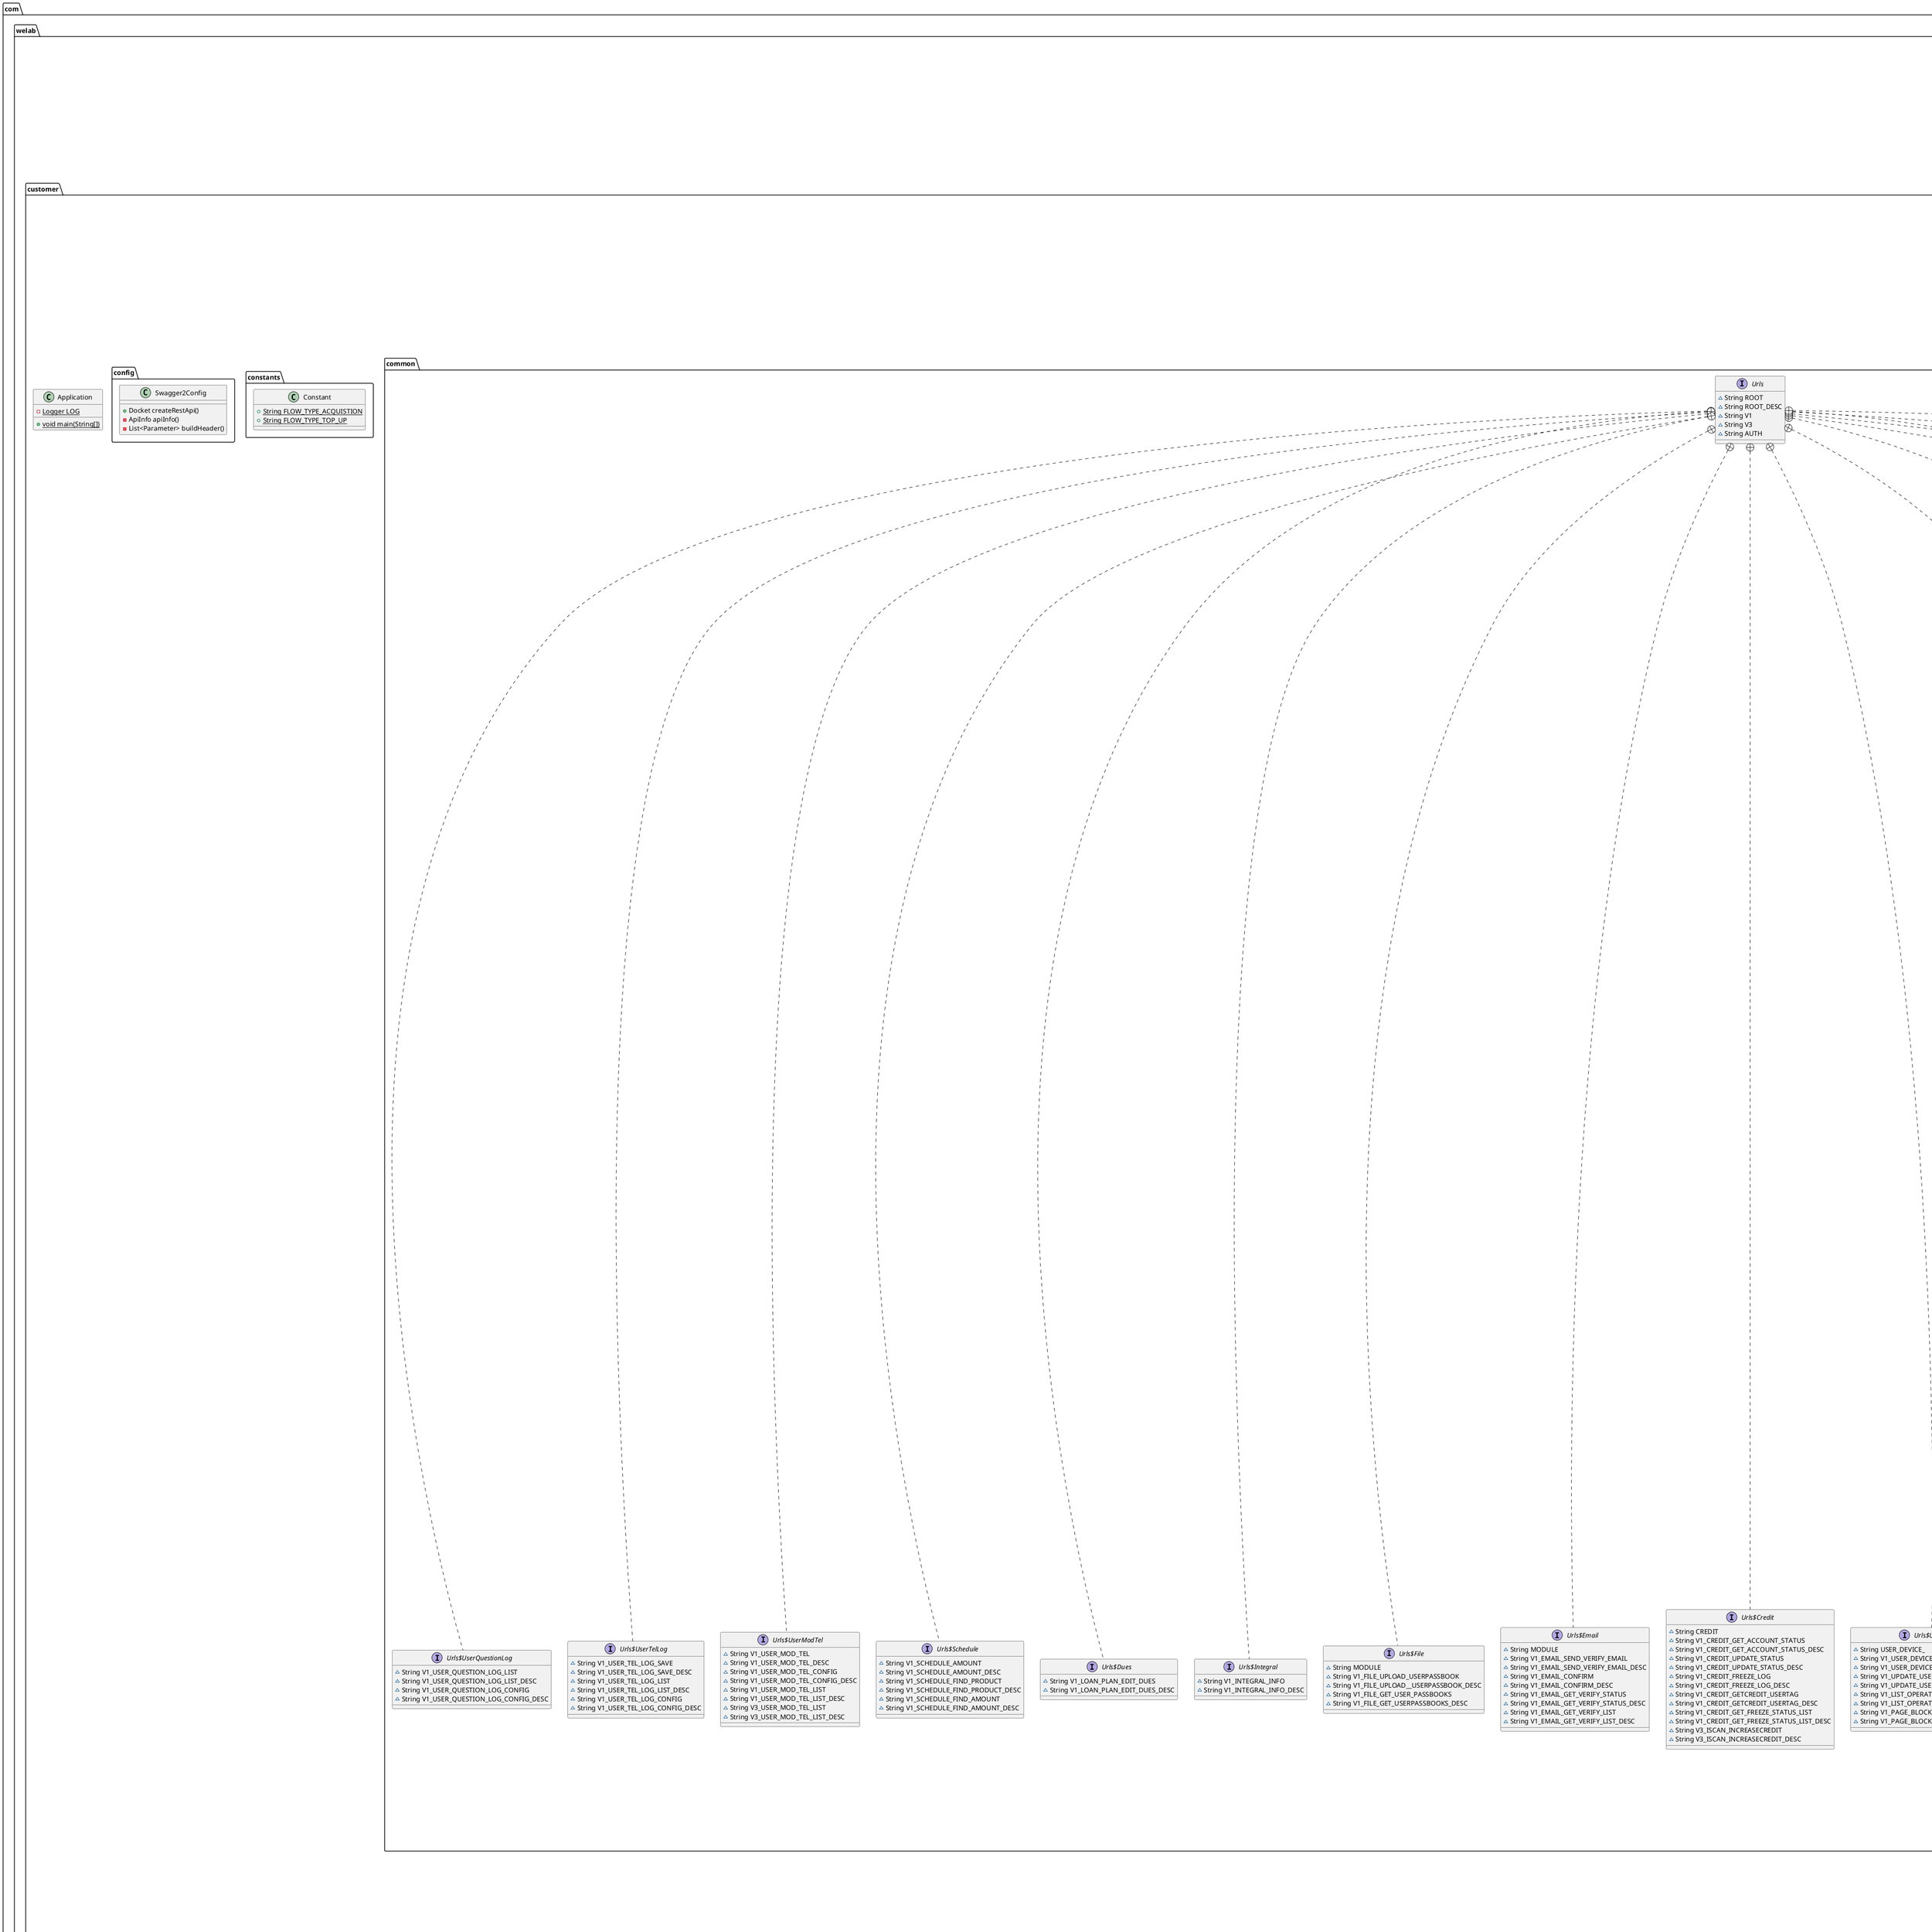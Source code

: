 @startuml
class com.welab.customer.app.service.UserDeviceService {
- DevicesDubboService devicesDubboService
- BaseDeviceOperateHistoryService baseDeviceOperateHistoryService
- UserService userService
+ Response<PageInfo<UserDevicesDTO>> getUserDevicesPage(Long,int,int)
+ Response<Boolean> updateDeviceState(UserDevicesStateDTO,Long,Long,String)
+ Response<List<DeviceOperateHistory>> getOperateHistoryByUserId(Long)
+ Response<PageInfo<UserDevicesDTO>> getPageUserDevicesByUserIdAndState(Long,int,int)
}
class com.welab.customer.service.impl.UserModTelServiceImpl {
- UserService userService
- UserTelChangeLogMapper userTelLogMapper
- UserProfilesService userProfilesService
- LoanUserTelService loanUserTelService
- LoansService loansService
- UserTelChangeLogExtMapper userTelLogExtMapper
- UserRelatedInfoService userRelatedInfoService
- UserTokenServiceFacade userTokenServiceFacade
- ProductService productService
- IAccountCenterServiceFaced iAccountCenterServiceFaced
- ApplicationServiceFacade applicationServiceFacade
- UserServiceFacade userServiceFacade
+ Response userModTel(String,Long,String,Long)
+ Response<List<UserTelChangeLogVo>> findUserModTelByLimit(Long,Long)
+ {static} void main(String[])
}
class com.welab.customer.model.UserQuestionLog {
- Long id
- Byte type
- Long questionId
- String origin
- Long userId
- Long adminId
- String title
- String body
- String state
- String remark
- Date finishedAt
- Date closedAt
- Date createdAt
+ Long getId()
+ void setId(Long)
+ Byte getType()
+ void setType(Byte)
+ Long getQuestionId()
+ void setQuestionId(Long)
+ String getOrigin()
+ void setOrigin(String)
+ Long getUserId()
+ void setUserId(Long)
+ Long getAdminId()
+ void setAdminId(Long)
+ String getTitle()
+ void setTitle(String)
+ String getBody()
+ void setBody(String)
+ String getState()
+ void setState(String)
+ String getRemark()
+ void setRemark(String)
+ Date getFinishedAt()
+ void setFinishedAt(Date)
+ Date getClosedAt()
+ void setClosedAt(Date)
+ Date getCreatedAt()
+ void setCreatedAt(Date)
}
class com.welab.customer.vo.UserProfilesTrackFileVO {
- Long id
- Date createdAt
- Long userId
- String type
- Long adminId
- Integer updateType
- String adminName
- String userName
- String oldVal
- String newVal
- String updateName
- String fileUrl
}
class com.welab.customer.service.vo.LoanLimitDetailVO {
- {static} long serialVersionUID
- String applicationNumber
- Date created
- String flow
- String status
- Date updated
- String rejectReason
}
class com.welab.customer.service.impl.UserInfoServiceImpl {
- ApplicationService applicationService
- UserProfilesService userProfilesService
- CreditUserAccountService creditUserAccountService
- UserService userService
- LoansService loansService
- LoanCreditLimitService loanCreditLimitService
- UserNameLogMapper userNameLogMapper
- ProductService productService
- IAccountCenterServiceFaced iAccountCenterServiceFaced
+ Response<Object> getUserInfoByPage(QueryUserInfoDTO)
+ Response<Object> getUserInfoByUserId(Long)
+ Response<Object> resetPassword(Long)
+ Response<Object> getUserInfo(String,String)
+ void updateUserName(UserNameVo,Long)
}
interface com.welab.customer.mapper.DeviceOperateHistoryMapper {
~ long countByExample(DeviceOperateHistoryExample)
~ int deleteByPrimaryKey(Long)
~ int insert(DeviceOperateHistory)
~ int insertSelective(DeviceOperateHistory)
~ List<DeviceOperateHistory> selectByExample(DeviceOperateHistoryExample)
~ DeviceOperateHistory selectByPrimaryKey(Long)
~ int updateByExampleSelective(DeviceOperateHistory,DeviceOperateHistoryExample)
~ int updateByExample(DeviceOperateHistory,DeviceOperateHistoryExample)
~ int updateByPrimaryKeySelective(DeviceOperateHistory)
~ int updateByPrimaryKey(DeviceOperateHistory)
}
class com.welab.customer.controller.FileController {
- BankInfoService bankInfoService
+ Response uploadUserPassBook(Long,MultipartFile,Long)
+ Response<List<UserProfilesTrackFileVO>> getUserPassbooks(Long)
}
class com.welab.customer.app.service.UserEmailService {
- String appId
- MessageEmailService messageEmailService
- ApplicationService applicationService
- UserProfilesService userProfilesService
- BaseUserEmailVerifyService baseUserEmailVerifyService
- IAccountCenterServiceFaced iAccountCenterServiceFaced
+ Response<Void> updateEmail(Long,UserProfileVO)
}
class com.welab.customer.controller.ContractController {
- ContractInfoService contractInfoService
+ Response<String> userList(String)
}
class com.welab.customer.test.UserDeviceTest {
- UserDeviceService userDeviceService
- UserEmailVerifyCmdExe emailVerifyCmdExe
+ void testGetPage()
+ void testGetVerifyStatus()
+ void sendEmail()
}
class com.welab.customer.model.UserEmailVerify {
- Long id
- Long userId
- String email
- String platform
- Integer status
- Date createdAt
- Date updatedAt
- Date expiredAt
- Date verifyAt
- String uniqueCode
- String adminName
- Long adminId
+ Long getId()
+ void setId(Long)
+ Long getUserId()
+ void setUserId(Long)
+ String getEmail()
+ void setEmail(String)
+ String getPlatform()
+ void setPlatform(String)
+ Integer getStatus()
+ void setStatus(Integer)
+ Date getCreatedAt()
+ void setCreatedAt(Date)
+ Date getUpdatedAt()
+ void setUpdatedAt(Date)
+ Date getExpiredAt()
+ void setExpiredAt(Date)
+ Date getVerifyAt()
+ void setVerifyAt(Date)
+ String getUniqueCode()
+ void setUniqueCode(String)
+ String getAdminName()
+ void setAdminName(String)
+ Long getAdminId()
+ void setAdminId(Long)
}
interface com.welab.customer.service.ContractInfoService {
~ Response<String> getContract(String)
}
class com.welab.customer.dto.QueryRepaymentDTO {
- {static} long serialVersionUID
- Long userId
- String loanNumber
- Byte type
- String startTime
- String endTime
- Byte isAdvance
- String transId
}
interface com.welab.customer.service.UserModTelService {
~ Response userModTel(String,Long,String,Long)
~ Response<List<UserTelChangeLogVo>> findUserModTelByLimit(Long,Long)
}
interface com.welab.customer.mapper.UserQuestionLogMapper {
~ long countByExample(UserQuestionLogExample)
~ int deleteByExample(UserQuestionLogExample)
~ int deleteByPrimaryKey(Long)
~ int insert(UserQuestionLog)
~ int insertSelective(UserQuestionLog)
~ List<UserQuestionLog> selectByExample(UserQuestionLogExample)
~ UserQuestionLog selectByPrimaryKey(Long)
~ int updateByExampleSelective(UserQuestionLog,UserQuestionLogExample)
~ int updateByExample(UserQuestionLog,UserQuestionLogExample)
~ int updateByPrimaryKeySelective(UserQuestionLog)
~ int updateByPrimaryKey(UserQuestionLog)
}
class com.welab.customer.dto.QueryUserBankDTO {
- {static} long serialVersionUID
- String userName
- String bankNumber
- String bankCode
- String mobile
- Date beginTime
- Date endTime
}
class com.welab.customer.app.facade.InsuranceDetailDubboServiceFacade {
- InsuranceDetailDubboService insuranceDetailDubboService
+ InsuranceDetailDTO getInsuranceDetail(String,InsuranceDetailEnum.TypeEnum)
}
enum com.welab.customer.enums.UserQuestionLogTypeEnum {
+  ADD
+  UPDATE
- Byte value
- String name
- String enName
- <<Create>> UserQuestionLogTypeEnum(int,String,String)
+ Byte getValue()
+ String getName()
+ String getEnName()
+ {static} String getName(Byte,boolean)
+ {static} List getStatusList(boolean)
}
class com.welab.customer.controller.UserQuestionController {
- {static} Logger log
- UserQuestionServcieImpl userQuestionService
+ Response<PageInfo<UserQuestionVO>> questionList(UserQuestionDTO)
+ Response<Void> save(UserQuestionDTO,Long)
+ Response<Void> update(UserQuestionDTO,Long)
+ Response<Long> stateTotal(String,String,String)
+ Response<List<UserQuestionStaticExtVo>> stateStatic(String,String,String)
+ Response<PageInfo> getList(String,String,String,Integer,Integer)
+ void exportPackage(String,String,String,HttpServletResponse)
}
class com.welab.customer.dto.UserQuestionDTO {
- {static} long serialVersionUID
- Long id
- Long userId
- String level
- String category
- String source
- Long adminId
- String origin
- String title
- String body
- String state
- String remark
- String loanNumber
}
class com.welab.customer.dto.UserEmailVerifyDTO {
- {static} long serialVersionUID
- Long id
- Long userId
- String email
- Integer status
- Date createdAt
- Date updatedAt
- Date expiredAt
- Date verifyAt
- String uniqueCode
- String adminName
- Long adminId
- Long remainingTime
}
interface com.welab.customer.mapper.UserNameLogMapper {
~ int deleteByPrimaryKey(Long)
~ int insert(UserNameLog)
~ int insertSelective(UserNameLog)
~ UserNameLog selectByPrimaryKey(Long)
~ int updateByPrimaryKeySelective(UserNameLog)
~ int updateByPrimaryKey(UserNameLog)
}
class com.welab.customer.test.SimpleTest {
+ <<Create>> SimpleTest()
}
enum com.welab.customer.enums.EligibleProgramEnum {
+  CLOSE_REBOOK
+  C_PROGRAM
+  E_PROGRAM
- String name
- String desc
}
class com.welab.customer.app.facade.application.CreditInfoServiceFromApplicationFacade {
- LoansService loansService
+ Boolean isCanIncreaseCredit(Long)
}
class com.welab.customer.app.service.BankInfoService {
- DocumentService documentService
- UserProfilesTrackService userProfilesTrackService
- ApplicationService applicationService
+ Response<List<UserProfilesTrackFileVO>> getUserPassbooks(Long)
+ Response uploadUserPassBook(Long,MultipartFile,Long)
}
interface com.welab.customer.service.UserQuestionLogService {
~ void saveUserQuestionLog(UserQuestionLogTypeEnum,Long,Long,String)
~ Response<Object> findUserQuestionLogByPage(UserQuestionLogDTO)
~ Response<List<UserQuestionLogVoExt>> findUserQuestionLogList(Long)
}
class com.welab.customer.controller.EmailVerifyController {
- BaseUserEmailVerifyService baseUserEmailVerifyService
- UserEmailVerifyCmdExe emailVerifyCmdExe
+ Response sendVerifyEmail(Long,Long,String)
+ Response<UserEmailVerify> getVerifyStatus(Long)
+ Response confirm(String)
+ Response<List<UserEmailVerify>> getVerifyList(Long)
}
class com.welab.customer.controller.UserProfilesController {
- UserInfoServiceImpl userInfoService
- UserProfilesTrackService userProfilesTrackService
- UserEmailService userEmailService
- IAccountCenterServiceFaced iAccountCenterServiceFaced
+ Response<Boolean> verifiConditon(String,Long)
+ Response<Void> updateEmail(Long,UserProfileVO)
+ Response<Object> userInfo(Long)
+ Response<Object> getUserInfo(String,String)
+ Response updateUserName(UserNameVo,Long)
+ Response<Map<String,List<UserProfilesTrackVO>>> getUserProfilesTrackList(Long,String)
}
class com.welab.customer.service.impl.UserQuestionServcieImpl {
- UserQuestionLogMapper userQuestionLogMapper
- MessageEmailService messageEmailService
- UserService userService
- UserQuestionExtMapper extMapper
- ProductService productService
- ConfigsService configsService
- String MAIL_QUESTION_CREATED_OR_UPDATED
- String APP_ID
- {static} String CUSTOMER_QUESTION_CREATED_NOTICE
- {static} String CUSTOMER_QUESTION_UPDATED_NOTICE
+ Response<Void> saveUserQuestion(UserQuestionDTO)
+ Response<Void> updateUserQuestion(UserQuestionDTO)
+ Response<PageInfo<UserQuestionVO>> findPageUserQuestionByUserId(UserQuestionDTO)
+ Response<List<UserQuestionStaticExtVo>> findUserQuestionStatic(String,String,String)
+ Response<Long> countUserQuestionStatic(String,String,String)
+ Page findUserQuestionByPage(String,String,String,int,int)
+ PageInfo getUserQuestionByPage(String,String,String,int,int)
+ List<ExportUserQuestion> exportUserQuestionByPage(String,String,String)
- List<ExportUserQuestion> conversion(List<UserQuestion>)
- Long getOrgId(String)
- void saveLog(UserQuestionLogTypeEnum,UserQuestionDTO)
- MailDTO createMailDTO(UserQuestion,boolean)
- String getMobileByCache(Long,Map<Long,String>)
- String getMobileByUserId(Long)
}
class com.welab.customer.exception.CustomerException {
- {static} long serialVersionUID
+ <<Create>> CustomerException(Integer)
+ <<Create>> CustomerException(Integer,String)
+ <<Create>> CustomerException(CustomerServiceResponse.Enums)
}
interface com.welab.customer.service.UserTelLogService {
~ Response<Void> saveUserTelLog(UserTelLogVo)
~ Response<List<UserTelLogVo>> findUserTelLogList(Long)
}
interface com.welab.customer.mapper.UserTelLogMapper {
~ long countByExample(UserTelLogExample)
~ int deleteByExample(UserTelLogExample)
~ int deleteByPrimaryKey(Long)
~ int insert(UserTelLog)
~ int insertSelective(UserTelLog)
~ List<UserTelLog> selectByExample(UserTelLogExample)
~ UserTelLog selectByPrimaryKey(Long)
~ int updateByExampleSelective(UserTelLog,UserTelLogExample)
~ int updateByExample(UserTelLog,UserTelLogExample)
~ int updateByPrimaryKeySelective(UserTelLog)
~ int updateByPrimaryKey(UserTelLog)
}
class com.welab.customer.controller.UserTelLogController {
- UserTelLogService userTelLogService
+ Response saveUserTelLog(Long,UserTelLogVo)
+ Response findUserTelLogList(Long)
}
class com.welab.customer.model.UserTelLogExample {
# String orderByClause
# boolean distinct
# List<Criteria> oredCriteria
+ <<Create>> UserTelLogExample()
+ void setOrderByClause(String)
+ String getOrderByClause()
+ void setDistinct(boolean)
+ boolean isDistinct()
+ List<Criteria> getOredCriteria()
+ void or(Criteria)
+ Criteria or()
+ Criteria createCriteria()
# Criteria createCriteriaInternal()
+ void clear()
}
abstract class com.welab.customer.model.UserTelLogExample$GeneratedCriteria {
# List<Criterion> criteria
# <<Create>> GeneratedCriteria()
+ boolean isValid()
+ List<Criterion> getAllCriteria()
+ List<Criterion> getCriteria()
# void addCriterion(String)
# void addCriterion(String,Object,String)
# void addCriterion(String,Object,Object,String)
+ Criteria andIdIsNull()
+ Criteria andIdIsNotNull()
+ Criteria andIdEqualTo(Long)
+ Criteria andIdNotEqualTo(Long)
+ Criteria andIdGreaterThan(Long)
+ Criteria andIdGreaterThanOrEqualTo(Long)
+ Criteria andIdLessThan(Long)
+ Criteria andIdLessThanOrEqualTo(Long)
+ Criteria andIdIn(List<Long>)
+ Criteria andIdNotIn(List<Long>)
+ Criteria andIdBetween(Long,Long)
+ Criteria andIdNotBetween(Long,Long)
+ Criteria andUserIdIsNull()
+ Criteria andUserIdIsNotNull()
+ Criteria andUserIdEqualTo(Long)
+ Criteria andUserIdNotEqualTo(Long)
+ Criteria andUserIdGreaterThan(Long)
+ Criteria andUserIdGreaterThanOrEqualTo(Long)
+ Criteria andUserIdLessThan(Long)
+ Criteria andUserIdLessThanOrEqualTo(Long)
+ Criteria andUserIdIn(List<Long>)
+ Criteria andUserIdNotIn(List<Long>)
+ Criteria andUserIdBetween(Long,Long)
+ Criteria andUserIdNotBetween(Long,Long)
+ Criteria andAdminIdIsNull()
+ Criteria andAdminIdIsNotNull()
+ Criteria andAdminIdEqualTo(Long)
+ Criteria andAdminIdNotEqualTo(Long)
+ Criteria andAdminIdGreaterThan(Long)
+ Criteria andAdminIdGreaterThanOrEqualTo(Long)
+ Criteria andAdminIdLessThan(Long)
+ Criteria andAdminIdLessThanOrEqualTo(Long)
+ Criteria andAdminIdIn(List<Long>)
+ Criteria andAdminIdNotIn(List<Long>)
+ Criteria andAdminIdBetween(Long,Long)
+ Criteria andAdminIdNotBetween(Long,Long)
+ Criteria andOriginIsNull()
+ Criteria andOriginIsNotNull()
+ Criteria andOriginEqualTo(String)
+ Criteria andOriginNotEqualTo(String)
+ Criteria andOriginGreaterThan(String)
+ Criteria andOriginGreaterThanOrEqualTo(String)
+ Criteria andOriginLessThan(String)
+ Criteria andOriginLessThanOrEqualTo(String)
+ Criteria andOriginLike(String)
+ Criteria andOriginNotLike(String)
+ Criteria andOriginIn(List<String>)
+ Criteria andOriginNotIn(List<String>)
+ Criteria andOriginBetween(String,String)
+ Criteria andOriginNotBetween(String,String)
+ Criteria andTelIsNull()
+ Criteria andTelIsNotNull()
+ Criteria andTelEqualTo(String)
+ Criteria andTelNotEqualTo(String)
+ Criteria andTelGreaterThan(String)
+ Criteria andTelGreaterThanOrEqualTo(String)
+ Criteria andTelLessThan(String)
+ Criteria andTelLessThanOrEqualTo(String)
+ Criteria andTelLike(String)
+ Criteria andTelNotLike(String)
+ Criteria andTelIn(List<String>)
+ Criteria andTelNotIn(List<String>)
+ Criteria andTelBetween(String,String)
+ Criteria andTelNotBetween(String,String)
+ Criteria andRemarkIsNull()
+ Criteria andRemarkIsNotNull()
+ Criteria andRemarkEqualTo(String)
+ Criteria andRemarkNotEqualTo(String)
+ Criteria andRemarkGreaterThan(String)
+ Criteria andRemarkGreaterThanOrEqualTo(String)
+ Criteria andRemarkLessThan(String)
+ Criteria andRemarkLessThanOrEqualTo(String)
+ Criteria andRemarkLike(String)
+ Criteria andRemarkNotLike(String)
+ Criteria andRemarkIn(List<String>)
+ Criteria andRemarkNotIn(List<String>)
+ Criteria andRemarkBetween(String,String)
+ Criteria andRemarkNotBetween(String,String)
+ Criteria andCreatedAtIsNull()
+ Criteria andCreatedAtIsNotNull()
+ Criteria andCreatedAtEqualTo(Date)
+ Criteria andCreatedAtNotEqualTo(Date)
+ Criteria andCreatedAtGreaterThan(Date)
+ Criteria andCreatedAtGreaterThanOrEqualTo(Date)
+ Criteria andCreatedAtLessThan(Date)
+ Criteria andCreatedAtLessThanOrEqualTo(Date)
+ Criteria andCreatedAtIn(List<Date>)
+ Criteria andCreatedAtNotIn(List<Date>)
+ Criteria andCreatedAtBetween(Date,Date)
+ Criteria andCreatedAtNotBetween(Date,Date)
}
class com.welab.customer.model.UserTelLogExample$Criteria {
# <<Create>> Criteria()
}
class com.welab.customer.model.UserTelLogExample$Criterion {
- String condition
- Object value
- Object secondValue
- boolean noValue
- boolean singleValue
- boolean betweenValue
- boolean listValue
- String typeHandler
# <<Create>> Criterion(String)
# <<Create>> Criterion(String,Object,String)
# <<Create>> Criterion(String,Object)
# <<Create>> Criterion(String,Object,Object,String)
# <<Create>> Criterion(String,Object,Object)
+ String getCondition()
+ Object getValue()
+ Object getSecondValue()
+ boolean isNoValue()
+ boolean isSingleValue()
+ boolean isBetweenValue()
+ boolean isListValue()
+ String getTypeHandler()
}
class com.welab.customer.test.finance.AdvanceRepaymentServiceTest {
- AdvanceRepaymentService advanceRepaymentService
+ void repay()
}
class com.welab.customer.model.UserTelChangeLogExample {
# String orderByClause
# boolean distinct
# List<Criteria> oredCriteria
+ <<Create>> UserTelChangeLogExample()
+ void setOrderByClause(String)
+ String getOrderByClause()
+ void setDistinct(boolean)
+ boolean isDistinct()
+ List<Criteria> getOredCriteria()
+ void or(Criteria)
+ Criteria or()
+ Criteria createCriteria()
# Criteria createCriteriaInternal()
+ void clear()
}
abstract class com.welab.customer.model.UserTelChangeLogExample$GeneratedCriteria {
# List<Criterion> criteria
# <<Create>> GeneratedCriteria()
+ boolean isValid()
+ List<Criterion> getAllCriteria()
+ List<Criterion> getCriteria()
# void addCriterion(String)
# void addCriterion(String,Object,String)
# void addCriterion(String,Object,Object,String)
+ Criteria andIdIsNull()
+ Criteria andIdIsNotNull()
+ Criteria andIdEqualTo(Long)
+ Criteria andIdNotEqualTo(Long)
+ Criteria andIdGreaterThan(Long)
+ Criteria andIdGreaterThanOrEqualTo(Long)
+ Criteria andIdLessThan(Long)
+ Criteria andIdLessThanOrEqualTo(Long)
+ Criteria andIdIn(List<Long>)
+ Criteria andIdNotIn(List<Long>)
+ Criteria andIdBetween(Long,Long)
+ Criteria andIdNotBetween(Long,Long)
+ Criteria andUserIdIsNull()
+ Criteria andUserIdIsNotNull()
+ Criteria andUserIdEqualTo(Long)
+ Criteria andUserIdNotEqualTo(Long)
+ Criteria andUserIdGreaterThan(Long)
+ Criteria andUserIdGreaterThanOrEqualTo(Long)
+ Criteria andUserIdLessThan(Long)
+ Criteria andUserIdLessThanOrEqualTo(Long)
+ Criteria andUserIdIn(List<Long>)
+ Criteria andUserIdNotIn(List<Long>)
+ Criteria andUserIdBetween(Long,Long)
+ Criteria andUserIdNotBetween(Long,Long)
+ Criteria andAdminIdIsNull()
+ Criteria andAdminIdIsNotNull()
+ Criteria andAdminIdEqualTo(Long)
+ Criteria andAdminIdNotEqualTo(Long)
+ Criteria andAdminIdGreaterThan(Long)
+ Criteria andAdminIdGreaterThanOrEqualTo(Long)
+ Criteria andAdminIdLessThan(Long)
+ Criteria andAdminIdLessThanOrEqualTo(Long)
+ Criteria andAdminIdIn(List<Long>)
+ Criteria andAdminIdNotIn(List<Long>)
+ Criteria andAdminIdBetween(Long,Long)
+ Criteria andAdminIdNotBetween(Long,Long)
+ Criteria andOldMobileIsNull()
+ Criteria andOldMobileIsNotNull()
+ Criteria andOldMobileEqualTo(String)
+ Criteria andOldMobileNotEqualTo(String)
+ Criteria andOldMobileGreaterThan(String)
+ Criteria andOldMobileGreaterThanOrEqualTo(String)
+ Criteria andOldMobileLessThan(String)
+ Criteria andOldMobileLessThanOrEqualTo(String)
+ Criteria andOldMobileLike(String)
+ Criteria andOldMobileNotLike(String)
+ Criteria andOldMobileIn(List<String>)
+ Criteria andOldMobileNotIn(List<String>)
+ Criteria andOldMobileBetween(String,String)
+ Criteria andOldMobileNotBetween(String,String)
+ Criteria andNewMobileIsNull()
+ Criteria andNewMobileIsNotNull()
+ Criteria andNewMobileEqualTo(String)
+ Criteria andNewMobileNotEqualTo(String)
+ Criteria andNewMobileGreaterThan(String)
+ Criteria andNewMobileGreaterThanOrEqualTo(String)
+ Criteria andNewMobileLessThan(String)
+ Criteria andNewMobileLessThanOrEqualTo(String)
+ Criteria andNewMobileLike(String)
+ Criteria andNewMobileNotLike(String)
+ Criteria andNewMobileIn(List<String>)
+ Criteria andNewMobileNotIn(List<String>)
+ Criteria andNewMobileBetween(String,String)
+ Criteria andNewMobileNotBetween(String,String)
+ Criteria andCreatedAtIsNull()
+ Criteria andCreatedAtIsNotNull()
+ Criteria andCreatedAtEqualTo(Date)
+ Criteria andCreatedAtNotEqualTo(Date)
+ Criteria andCreatedAtGreaterThan(Date)
+ Criteria andCreatedAtGreaterThanOrEqualTo(Date)
+ Criteria andCreatedAtLessThan(Date)
+ Criteria andCreatedAtLessThanOrEqualTo(Date)
+ Criteria andCreatedAtIn(List<Date>)
+ Criteria andCreatedAtNotIn(List<Date>)
+ Criteria andCreatedAtBetween(Date,Date)
+ Criteria andCreatedAtNotBetween(Date,Date)
+ Criteria andStateIsNull()
+ Criteria andStateIsNotNull()
+ Criteria andStateEqualTo(Byte)
+ Criteria andStateNotEqualTo(Byte)
+ Criteria andStateGreaterThan(Byte)
+ Criteria andStateGreaterThanOrEqualTo(Byte)
+ Criteria andStateLessThan(Byte)
+ Criteria andStateLessThanOrEqualTo(Byte)
+ Criteria andStateIn(List<Byte>)
+ Criteria andStateNotIn(List<Byte>)
+ Criteria andStateBetween(Byte,Byte)
+ Criteria andStateNotBetween(Byte,Byte)
}
class com.welab.customer.model.UserTelChangeLogExample$Criteria {
# <<Create>> Criteria()
}
class com.welab.customer.model.UserTelChangeLogExample$Criterion {
- String condition
- Object value
- Object secondValue
- boolean noValue
- boolean singleValue
- boolean betweenValue
- boolean listValue
- String typeHandler
# <<Create>> Criterion(String)
# <<Create>> Criterion(String,Object,String)
# <<Create>> Criterion(String,Object)
# <<Create>> Criterion(String,Object,Object,String)
# <<Create>> Criterion(String,Object,Object)
+ String getCondition()
+ Object getValue()
+ Object getSecondValue()
+ boolean isNoValue()
+ boolean isSingleValue()
+ boolean isBetweenValue()
+ boolean isListValue()
+ String getTypeHandler()
}
interface com.welab.customer.mapper.UserEmailVerifyMapper {
~ long countByExample(UserEmailVerifyExample)
~ int deleteByPrimaryKey(Long)
~ int insert(UserEmailVerify)
~ int insertSelective(UserEmailVerify)
~ List<UserEmailVerify> selectByExample(UserEmailVerifyExample)
~ UserEmailVerify selectByPrimaryKey(Long)
~ int updateByExampleSelective(UserEmailVerify,UserEmailVerifyExample)
~ int updateByExample(UserEmailVerify,UserEmailVerifyExample)
~ int updateByPrimaryKeySelective(UserEmailVerify)
~ int updateByPrimaryKey(UserEmailVerify)
}
interface com.welab.customer.service.LoansInfoService {
~ Response<Object> getLoansByPage(QueryLoansInfoDTO)
~ Response<Object> getLoanByLoanNumber(String)
~ Response<Object> getCurrentLoanByUserId(Long)
~ Response<Object> getLoanByUserId(Long)
~ Response advanceSchedule(String)
~ Response advanceConfirm(String)
~ Response<Object> findMergeDues(String)
~ Response SkipOverdue(String)
~ Response editOverdue(String,Integer,Long)
~ Response editLendType(String,String,Long)
}
class com.welab.customer.response.CustomerServiceResponse {
+ {static} String MOBILE_OR_LOAN_NUMBER_NOT_EXIST
+ {static} String ENTER_CORRECT_INFO
+ {static} String LOAN_NUMBER_NOT_EXIST
+ {static} String NO_CONTRACT
+ {static} String LOAN_ORGID_NOT_EMPTY
- {static} String UNIQUECODE_NOT_FIND
- {static} String UNIQUECODE_EXPIRED
- {static} String EXIST_EMAIL_VERIFY
- {static} String EMAIL_SEND_ERROR
- {static} String PARAMETER_ABNORMAL
- {static} String EMAIL_FORMAT_ERROR
- {static} String OPERATION_FAILED
- {static} String EMAIL_IS_SAME
}
enum com.welab.customer.response.Enums {
+  MOBILE_OR_LOAN_NUMBER_NOT_EXIST
+  LOAN_NUMBER_NOT_EXIST
+  NO_CONTRACT
+  LOAN_ORGID_NOT_EMPTY
+  ENTER_CORRECT_INFO
+  UNIQUECODE_NOT_FIND
+  UNIQUECODE_EXPIRED
+  EXIST_EMAIL_VERIFY
+  EMAIL_SEND_ERROR
+  PARAMETER_ABNORMAL
+  OPERATION_FAILED
+  EMAIL_IS_SAME
+  EMAIL_FORMAT_ERROR
- Integer code
- String message
- <<Create>> Enums(Integer,String)
+ Integer getCode()
+ String getMessage()
}
class com.welab.customer.app.facade.user.UserTokenServiceFacade {
- IUserTokenService userTokenService
+ Boolean deleteUserToken(Long)
+ Long getLastOrgId(Long)
}
class com.welab.customer.controller.LoansController {
- {static} Logger log
- LoansInfoService loansInfoService
- LoanService loanService
- LoansService loansService
- FifBranchesService fifBranchesService
- ConfigsService configsService
- BaseLoanService baseLoanService
- LoanCreditLimitService loanCreditLimitService
+ Response<List<SendBackLoanVO>> getSendBackModifyInfos(String)
+ Response<Object> getLoan(Long,String)
+ Response<PageInfo<LoanLimitDetailVO>> getUserLimitDetail(LoanLimitDetailReqVO)
+ Response<Object> getCurrentLoan(Long)
+ Response advanceSchedule(String)
+ Response advanceConfirm(LoansDTO)
+ Response findOverdues(String)
+ Response SkipOverdue(LoansDTO)
+ Response editOverdue(LoansDTO)
+ Response loanCustomAmount(String,String,Long)
+ Response loanLendEdit(Long,String,String,Long)
+ Response loanLendConfig()
+ Response loanLendStore()
+ Response<List<LoanCreditLimitVO>> getUserCreditApplyInfo(Long)
+ Response loanCoupon(String)
}
class com.welab.customer.vo.UserQuestionStaticExtVo {
- String state
- Long num
}
enum com.welab.customer.enums.CustomerLoanStatusEnum {
+  APPLIED
+  IN_APPROVAL
+  REJECTED
+  CANCELED
+  APPROVED
+  AGREEMENT_SIGNED
+  IN_DISBURSED
+  DISBURSED
+  OVERDUE
+  CLOSED
- String typeName
- String typeValue
- <<Create>> CustomerLoanStatusEnum(String,String)
+ String getTypeValue()
+ {static} String getTypeValue(CustomerLoanStatusEnum)
+ {static} String getName(CustomerLoanStatusEnum)
+ {static} String getName(String)
}
class com.welab.customer.service.vo.DuesAmountOverExtVo {
- Integer overDay
}
class com.welab.customer.vo.SendBackLoanVO {
- Date sendBackAt
- Date sendBackAppliedAt
- Byte sendBackAppliedStatus
- List<Map<String,Object>> sendBackModifyApplyInfo
}
class com.welab.customer.vo.UserTelChangeLogVo {
- Long id
- Long userId
- Long adminId
- String adminName
- String oldMobile
- String newMobile
- Date createdAt
- Byte state
}
class com.welab.customer.dto.UserQuestionLogDTO {
- {static} long serialVersionUID
- Byte type
- Long userId
- Long adminId
- Date startTime
- Date endTime
}
class com.welab.customer.controller.TransationController {
- {static} Logger log
- TransationService ransationService
+ Response record(QueryRepaymentDTO)
}
class com.welab.customer.model.DeviceOperateHistory {
- Long id
- Long userId
- Long orgId
- String deviceId
- Integer deviceState
- Boolean enabled
- String adminName
- Long adminId
- Date createdAt
- Date updatedAt
+ Long getId()
+ void setId(Long)
+ Long getUserId()
+ void setUserId(Long)
+ Long getOrgId()
+ void setOrgId(Long)
+ String getDeviceId()
+ void setDeviceId(String)
+ Integer getDeviceState()
+ void setDeviceState(Integer)
+ Boolean getEnabled()
+ void setEnabled(Boolean)
+ String getAdminName()
+ void setAdminName(String)
+ Long getAdminId()
+ void setAdminId(Long)
+ Date getCreatedAt()
+ void setCreatedAt(Date)
+ Date getUpdatedAt()
+ void setUpdatedAt(Date)
}
class com.welab.customer.test.TransationTest {
- UserTransService userTransService
+ void transation()
}
class com.welab.customer.vo.LoansVOExt {
- {static} long serialVersionUID
- String repayCode
- Long repayDueAmount
- Map store
- Integer historyOverDueDays
- boolean payLater
- Map<Object,Object> creditOrderInfo
- String approvalStage
- Integer maxOverDueDays
- String cessie
- String buyerName
- String channelLogoUrl
- Boolean advanced
- String policyNumber
- Long insuranceCoverage
- String eligibleProgram
}
class com.welab.customer.response.PageBean {
- List<T> data
- Long total
- Integer pageSize
- Integer pageNum
- Integer pages
+ <<Create>> PageBean()
+ <<Create>> PageBean(List<T>,Long,Integer,Integer,Integer)
+ <<Create>> PageBean(Page)
}
class com.welab.customer.service.vo.UserNameVo {
- Long userId
- String newUserName
- String oldUserName
}
class com.welab.customer.controller.UserQuestionLogController {
- {static} Logger log
- UserQuestionLogService userQuestionLogService
+ Response questionLogList(Long)
+ Response questionLogConfig()
}
class com.welab.customer.vo.WhitelistVO {
- Long id
- String partner
- String lob
- Date createdAt
}
class com.welab.customer.controller.UserIntegralController {
+ Response getUserIntegralInfo(Object)
}
class com.welab.customer.service.impl.UserEmailVerifyServiceImpl {
- UserEmailVerifyCmdExe emailVerifyCmdExe
- BaseUserEmailVerifyService baseUserEmailVerifyService
+ Response sendVerifyEmail(Long,String,String)
+ Response<UserEmailVerifyDTO> getVerifyStatus(Long,String)
+ Response confirm(String)
+ UserEmailVerifyDTO findLastOne(Long,String)
+ UserEmailVerifyDTO getVerifyEmailStatus(Long,String)
}
class com.welab.customer.app.facade.credit.FdcServiceFacade {
- CreditFdcService fdcService
+ void getFdcByNikForCredit(String,Long)
}
class com.welab.customer.controller.UserModTelController {
- UserModTelService userModTelService
+ Response updateMobile(Long,String,Long,String)
+ Response findMobileConfig()
+ Response<List<UserTelChangeLogVo>> findMobileList(Long,Long)
}
class com.welab.customer.controller.BankCardController {
- {static} Logger log
- BankCardService bankCardService
- ApplicationService applicationService
- ProductService productService
- VirtualAccountQry virtualAccountQry
- UserTokenServiceFacade userTokenServiceFacade
+ Response<Object> queryUserBankCardByUserId(String,Long)
+ Response<Object> save(String,BindUserBankDTO)
+ Response<Boolean> delete(Long)
+ Response<List<VirtualAccountVO>> findVirtualAccountByLoanNumber(String)
}
interface com.welab.customer.service.TransationService {
~ Response findUserTransByPage(QueryRepaymentDTO)
}
class com.welab.customer.service.vo.LoanLimitDetailReqVO {
- {static} long serialVersionUID
- Integer pageNum
- Integer pageSize
- Long userId
}
class com.welab.customer.model.UserEmailVerifyExample {
# String orderByClause
# boolean distinct
# List<Criteria> oredCriteria
+ <<Create>> UserEmailVerifyExample()
+ void setOrderByClause(String)
+ String getOrderByClause()
+ void setDistinct(boolean)
+ boolean isDistinct()
+ List<Criteria> getOredCriteria()
+ void or(Criteria)
+ Criteria or()
+ Criteria createCriteria()
# Criteria createCriteriaInternal()
+ void clear()
}
abstract class com.welab.customer.model.UserEmailVerifyExample$GeneratedCriteria {
# List<Criterion> criteria
# <<Create>> GeneratedCriteria()
+ boolean isValid()
+ List<Criterion> getAllCriteria()
+ List<Criterion> getCriteria()
# void addCriterion(String)
# void addCriterion(String,Object,String)
# void addCriterion(String,Object,Object,String)
+ Criteria andIdIsNull()
+ Criteria andIdIsNotNull()
+ Criteria andIdEqualTo(Long)
+ Criteria andIdNotEqualTo(Long)
+ Criteria andIdGreaterThan(Long)
+ Criteria andIdGreaterThanOrEqualTo(Long)
+ Criteria andIdLessThan(Long)
+ Criteria andIdLessThanOrEqualTo(Long)
+ Criteria andIdIn(List<Long>)
+ Criteria andIdNotIn(List<Long>)
+ Criteria andIdBetween(Long,Long)
+ Criteria andIdNotBetween(Long,Long)
+ Criteria andUserIdIsNull()
+ Criteria andUserIdIsNotNull()
+ Criteria andUserIdEqualTo(Long)
+ Criteria andUserIdNotEqualTo(Long)
+ Criteria andUserIdGreaterThan(Long)
+ Criteria andUserIdGreaterThanOrEqualTo(Long)
+ Criteria andUserIdLessThan(Long)
+ Criteria andUserIdLessThanOrEqualTo(Long)
+ Criteria andUserIdIn(List<Long>)
+ Criteria andUserIdNotIn(List<Long>)
+ Criteria andUserIdBetween(Long,Long)
+ Criteria andUserIdNotBetween(Long,Long)
+ Criteria andEmailIsNull()
+ Criteria andEmailIsNotNull()
+ Criteria andEmailEqualTo(String)
+ Criteria andEmailNotEqualTo(String)
+ Criteria andEmailGreaterThan(String)
+ Criteria andEmailGreaterThanOrEqualTo(String)
+ Criteria andEmailLessThan(String)
+ Criteria andEmailLessThanOrEqualTo(String)
+ Criteria andEmailLike(String)
+ Criteria andEmailNotLike(String)
+ Criteria andEmailIn(List<String>)
+ Criteria andEmailNotIn(List<String>)
+ Criteria andEmailBetween(String,String)
+ Criteria andEmailNotBetween(String,String)
+ Criteria andPlatformIsNull()
+ Criteria andPlatformIsNotNull()
+ Criteria andPlatformEqualTo(String)
+ Criteria andPlatformNotEqualTo(String)
+ Criteria andPlatformGreaterThan(String)
+ Criteria andPlatformGreaterThanOrEqualTo(String)
+ Criteria andPlatformLessThan(String)
+ Criteria andPlatformLessThanOrEqualTo(String)
+ Criteria andPlatformLike(String)
+ Criteria andPlatformNotLike(String)
+ Criteria andPlatformIn(List<String>)
+ Criteria andPlatformNotIn(List<String>)
+ Criteria andPlatformBetween(String,String)
+ Criteria andPlatformNotBetween(String,String)
+ Criteria andStatusIsNull()
+ Criteria andStatusIsNotNull()
+ Criteria andStatusEqualTo(Integer)
+ Criteria andStatusNotEqualTo(Integer)
+ Criteria andStatusGreaterThan(Integer)
+ Criteria andStatusGreaterThanOrEqualTo(Integer)
+ Criteria andStatusLessThan(Integer)
+ Criteria andStatusLessThanOrEqualTo(Integer)
+ Criteria andStatusIn(List<Integer>)
+ Criteria andStatusNotIn(List<Integer>)
+ Criteria andStatusBetween(Integer,Integer)
+ Criteria andStatusNotBetween(Integer,Integer)
+ Criteria andCreatedAtIsNull()
+ Criteria andCreatedAtIsNotNull()
+ Criteria andCreatedAtEqualTo(Date)
+ Criteria andCreatedAtNotEqualTo(Date)
+ Criteria andCreatedAtGreaterThan(Date)
+ Criteria andCreatedAtGreaterThanOrEqualTo(Date)
+ Criteria andCreatedAtLessThan(Date)
+ Criteria andCreatedAtLessThanOrEqualTo(Date)
+ Criteria andCreatedAtIn(List<Date>)
+ Criteria andCreatedAtNotIn(List<Date>)
+ Criteria andCreatedAtBetween(Date,Date)
+ Criteria andCreatedAtNotBetween(Date,Date)
+ Criteria andUpdatedAtIsNull()
+ Criteria andUpdatedAtIsNotNull()
+ Criteria andUpdatedAtEqualTo(Date)
+ Criteria andUpdatedAtNotEqualTo(Date)
+ Criteria andUpdatedAtGreaterThan(Date)
+ Criteria andUpdatedAtGreaterThanOrEqualTo(Date)
+ Criteria andUpdatedAtLessThan(Date)
+ Criteria andUpdatedAtLessThanOrEqualTo(Date)
+ Criteria andUpdatedAtIn(List<Date>)
+ Criteria andUpdatedAtNotIn(List<Date>)
+ Criteria andUpdatedAtBetween(Date,Date)
+ Criteria andUpdatedAtNotBetween(Date,Date)
+ Criteria andExpiredAtIsNull()
+ Criteria andExpiredAtIsNotNull()
+ Criteria andExpiredAtEqualTo(Date)
+ Criteria andExpiredAtNotEqualTo(Date)
+ Criteria andExpiredAtGreaterThan(Date)
+ Criteria andExpiredAtGreaterThanOrEqualTo(Date)
+ Criteria andExpiredAtLessThan(Date)
+ Criteria andExpiredAtLessThanOrEqualTo(Date)
+ Criteria andExpiredAtIn(List<Date>)
+ Criteria andExpiredAtNotIn(List<Date>)
+ Criteria andExpiredAtBetween(Date,Date)
+ Criteria andExpiredAtNotBetween(Date,Date)
+ Criteria andVerifyAtIsNull()
+ Criteria andVerifyAtIsNotNull()
+ Criteria andVerifyAtEqualTo(Date)
+ Criteria andVerifyAtNotEqualTo(Date)
+ Criteria andVerifyAtGreaterThan(Date)
+ Criteria andVerifyAtGreaterThanOrEqualTo(Date)
+ Criteria andVerifyAtLessThan(Date)
+ Criteria andVerifyAtLessThanOrEqualTo(Date)
+ Criteria andVerifyAtIn(List<Date>)
+ Criteria andVerifyAtNotIn(List<Date>)
+ Criteria andVerifyAtBetween(Date,Date)
+ Criteria andVerifyAtNotBetween(Date,Date)
+ Criteria andUniqueCodeIsNull()
+ Criteria andUniqueCodeIsNotNull()
+ Criteria andUniqueCodeEqualTo(String)
+ Criteria andUniqueCodeNotEqualTo(String)
+ Criteria andUniqueCodeGreaterThan(String)
+ Criteria andUniqueCodeGreaterThanOrEqualTo(String)
+ Criteria andUniqueCodeLessThan(String)
+ Criteria andUniqueCodeLessThanOrEqualTo(String)
+ Criteria andUniqueCodeLike(String)
+ Criteria andUniqueCodeNotLike(String)
+ Criteria andUniqueCodeIn(List<String>)
+ Criteria andUniqueCodeNotIn(List<String>)
+ Criteria andUniqueCodeBetween(String,String)
+ Criteria andUniqueCodeNotBetween(String,String)
+ Criteria andAdminNameIsNull()
+ Criteria andAdminNameIsNotNull()
+ Criteria andAdminNameEqualTo(String)
+ Criteria andAdminNameNotEqualTo(String)
+ Criteria andAdminNameGreaterThan(String)
+ Criteria andAdminNameGreaterThanOrEqualTo(String)
+ Criteria andAdminNameLessThan(String)
+ Criteria andAdminNameLessThanOrEqualTo(String)
+ Criteria andAdminNameLike(String)
+ Criteria andAdminNameNotLike(String)
+ Criteria andAdminNameIn(List<String>)
+ Criteria andAdminNameNotIn(List<String>)
+ Criteria andAdminNameBetween(String,String)
+ Criteria andAdminNameNotBetween(String,String)
+ Criteria andAdminIdIsNull()
+ Criteria andAdminIdIsNotNull()
+ Criteria andAdminIdEqualTo(Long)
+ Criteria andAdminIdNotEqualTo(Long)
+ Criteria andAdminIdGreaterThan(Long)
+ Criteria andAdminIdGreaterThanOrEqualTo(Long)
+ Criteria andAdminIdLessThan(Long)
+ Criteria andAdminIdLessThanOrEqualTo(Long)
+ Criteria andAdminIdIn(List<Long>)
+ Criteria andAdminIdNotIn(List<Long>)
+ Criteria andAdminIdBetween(Long,Long)
+ Criteria andAdminIdNotBetween(Long,Long)
}
class com.welab.customer.model.UserEmailVerifyExample$Criteria {
# <<Create>> Criteria()
}
class com.welab.customer.model.UserEmailVerifyExample$Criterion {
- String condition
- Object value
- Object secondValue
- boolean noValue
- boolean singleValue
- boolean betweenValue
- boolean listValue
- String typeHandler
# <<Create>> Criterion(String)
# <<Create>> Criterion(String,Object,String)
# <<Create>> Criterion(String,Object)
# <<Create>> Criterion(String,Object,Object,String)
# <<Create>> Criterion(String,Object,Object)
+ String getCondition()
+ Object getValue()
+ Object getSecondValue()
+ boolean isNoValue()
+ boolean isSingleValue()
+ boolean isBetweenValue()
+ boolean isListValue()
+ String getTypeHandler()
}
class com.welab.customer.Application {
- {static} Logger LOG
+ {static} void main(String[])
}
class com.welab.customer.vo.UpdateUserDeviceStatusParamVO {
- {static} long serialVersionUID
- Long userId
}
class com.welab.customer.app.command.UserEmailVerifyCmdExe {
- BaseUserEmailVerifyService baseUserEmailVerifyService
- String appId
- UserService userService
- MessageEmailService messageEmailService
- UserProfilesService userProfilesService
+ Response sendVerifyEmail(Long,Long,String,String)
+ Response<UserEmailVerify> verifyStatus(Long,String)
+ Response confirm(String)
}
class com.welab.customer.model.UserTelLog {
- Long id
- Long userId
- Long adminId
- String origin
- String tel
- String remark
- Date createdAt
+ Long getId()
+ void setId(Long)
+ Long getUserId()
+ void setUserId(Long)
+ Long getAdminId()
+ void setAdminId(Long)
+ String getOrigin()
+ void setOrigin(String)
+ String getTel()
+ void setTel(String)
+ String getRemark()
+ void setRemark(String)
+ Date getCreatedAt()
+ void setCreatedAt(Date)
}
class com.welab.customer.app.facade.finance.RepaymentServiceFaced {
- RepaymentService reaymentService
+ LoanDataDTO findDuesByCredit(Long,Boolean)
}
class com.welab.customer.service.impl.TransationServiceImpl {
- UserTransService userTransService
+ Response findUserTransByPage(QueryRepaymentDTO)
}
enum com.welab.customer.enums.UserChangeStateEnum {
+  Fail
+  OtherSuccess
+  AllSuccess
- Byte value
- String name
- String enName
- <<Create>> UserChangeStateEnum(Integer,String,String)
+ Byte getValue()
+ String getName()
+ String getEnName()
+ {static} List getStatusList(boolean)
}
interface com.welab.customer.service.UserQuestionService {
~ Response<Void> saveUserQuestion(UserQuestionDTO)
~ Response<Void> updateUserQuestion(UserQuestionDTO)
~ Response<PageInfo<UserQuestionVO>> findPageUserQuestionByUserId(UserQuestionDTO)
~ Response<List<UserQuestionStaticExtVo>> findUserQuestionStatic(String,String,String)
~ Response<Long> countUserQuestionStatic(String,String,String)
~ Page findUserQuestionByPage(String,String,String,int,int)
}
interface com.welab.customer.service.UserEmailVerifyService {
~ Response sendVerifyEmail(Long,String,String)
~ Response<UserEmailVerifyDTO> getVerifyStatus(Long,String)
~ Response confirm(String)
~ UserEmailVerifyDTO findLastOne(Long,String)
~ UserEmailVerifyDTO getVerifyEmailStatus(Long,String)
}
enum com.welab.customer.enums.UserQuestionStateEnum {
+  INIT
+  PROCESSING
+  FINISHED
+  CLOSED
- String typeName
- String typeValue
- <<Create>> UserQuestionStateEnum(String,String)
+ String getTypeValue()
+ String getTypeName()
+ {static} String getTypeValue(UserQuestionStateEnum)
+ {static} String getName(UserQuestionStateEnum)
+ {static} String getName(String)
+ {static} Map<String,String> getMap()
}
class com.welab.customer.test.finance.CreditTest {
- CreditRemoteService creditRemoteService
+ void test()
}
class com.welab.customer.filter.LogFilter {
- {static} Logger LOGGER
- {static} String NOTIFICATION_PREFIX
- {static} String REQUEST_PREFIX
- {static} String RESPONSE_PREFIX
- AtomicLong _id
# void doFilterInternal(HttpServletRequest,HttpServletResponse,FilterChain)
+ void destroy()
- void log(StringBuilder)
- StringBuilder prefixId(StringBuilder,long)
- void printRequestLine(StringBuilder,String,long,String,String)
- void printResponseLine(StringBuilder,String,long,int)
- void printPrefixedHeaders(StringBuilder,long,String,HttpServletRequest)
}
interface com.welab.customer.common.Urls {
~ String ROOT
~ String ROOT_DESC
~ String V1
~ String V3
~ String AUTH
}
interface com.welab.customer.common.Urls$Loans {
~ String V1_LOANS_LIST
~ String V1_LOANS_LIST_DESC
~ String V1_LOAN_DETAIL
~ String V1_LOAN_DETAIL_DESC
~ String V1_USER_LIMIT
~ String V1_USER_LIMIT_DESC
~ String V1_CREDIT_APPLY_INFO
~ String V1_CREDIT_APPLY_INFO_DESC
~ String V1_SEND_BACK_MODIFYINFOS
~ String V1_SEND_BACK_MODIFYINFOS_DESC
~ String V1_LOAN_CURRENT
~ String V1_LOAN_CURRENT_DESC
~ String V1_LOAN_SAVE_NOTES
~ String V1_LOAN_SAVE_NOTES_DESC
~ String V1_LOAN_GET_NOTES
~ String V1_LOAN_GET_NOTES_DESC
~ String V1_LOAN_ADVANCE_SCHEDULE
~ String V1_LOAN_ADVANCE_SCHEDULE_DESC
~ String V1_LOAN_ADVANCE_CONFIRM
~ String V1_LOAN_ADVANCE_CONFIRM_DESC
~ String V1_LOAN_DUES
~ String V1_LOAN_DUES_DESC
~ String V1_LOAN_SKIP_DUES
~ String V1_LOAN_SKIP_DUES_DESC
~ String V1_LOAN_CUSTOM_AMOUNT
~ String V1_LOAN_CUSTOM_AMOUNT_DESC
~ String V1_LOAN_LEND_EDIT
~ String V1_LOAN_LEND_EDIT_DESC
~ String V1_LOAN_LEND_CONFIG
~ String V1_LOAN_LEND_CONFIG_DESC
~ String V1_LOAN_LEND_STORE
~ String V1_LOAN_LEND_STORE_DESC
~ String V1_LOAN_COUPON
~ String V1_LOAN_COUPON_DESC
}
interface com.welab.customer.common.Urls$UserProfiles {
~ String V1_USERS_LIST
~ String V1_USERS_LIST_DESC
~ String V1_VERIFI_MODIFY_INFO
~ String V1_VERIFI_MODIFY_INFO_DESC
~ String V1_USER_DETAIL
~ String V1_USER_DETAIL_DESC
~ String V1_GET_USER
~ String V1_GET_USER_DESC
~ String V1_UPDATE_USER_NAME
~ String V1_UPDATE_USER_NAME_DESC
~ String V1_UPDATE_USER_EMAIL
~ String V1_UPDATE_USER_EMAIL_DESC
~ String V1_GET_USERPROFILES_TRACK_LIST
~ String V1_GET_USERPROFILES_TRACK_LIST_DESC
}
interface com.welab.customer.common.Urls$Contract {
~ String V1_VIEW_CONTRACT
~ String V1_VIEW_CONTRACT_DESC
}
interface com.welab.customer.common.Urls$UserQuestion {
~ String V1_USER_QUESTION_LIST
~ String V1_USER_QUESTION_LIST_DESC
~ String V1_USER_QUESTION_SAVE
~ String V1_USER_QUESTION_SAVE_DESC
~ String V1_USER_QUESTION_UPDATE
~ String V1_USER_QUESTION_UPDATE_DESC
~ String V1_USER_QUESTION_STATE_STATIC
~ String V1_USER_QUESTION_STATE_STATIC_DESC
~ String V1_USER_QUESTION_STATE_TOTAL
~ String V1_USER_QUESTION_STATE_TOTAL_DESC
~ String V1_USER_QUESTION_STATE_LIST
~ String V1_USER_QUESTION_STATE_LIST_DESC
~ String V1_USER_QUESTION_STATE_EXPORT
~ String V1_USER_QUESTION_STATE_EXPORT_DESC
}
interface com.welab.customer.common.Urls$BankCard {
~ String V1_BANKCARD_LIST
~ String V1_BANKCARD_LIST_DESC
~ String V1_BANKCARD_GET_BY_USERID
~ String V1_BANKCARD_GET_BY_USERID_DESC
~ String V1_BANKCARD_DETAIL
~ String V1_BANKCARD_DETAIL_DESC
~ String V1_BANKCARD_SAVE
~ String V1_BANKCARD_SAVE_DESC
~ String V1_BANKCARD_DELETE
~ String V1_BANKCARD_DELETE_DESC
~ String V1_FIND_VIRTUAL_ACCOUNT_BY_LOANNUMBER
~ String V1_FIND_VIRTUAL_ACCOUNT_BY_LOANNUMBER_DESC
}
interface com.welab.customer.common.Urls$Transaction {
~ String V1_TRANSACTION_RECORD
~ String V1_TRANSACTION_RECORD_DESC
}
interface com.welab.customer.common.Urls$UserQuestionLog {
~ String V1_USER_QUESTION_LOG_LIST
~ String V1_USER_QUESTION_LOG_LIST_DESC
~ String V1_USER_QUESTION_LOG_CONFIG
~ String V1_USER_QUESTION_LOG_CONFIG_DESC
}
interface com.welab.customer.common.Urls$UserTelLog {
~ String V1_USER_TEL_LOG_SAVE
~ String V1_USER_TEL_LOG_SAVE_DESC
~ String V1_USER_TEL_LOG_LIST
~ String V1_USER_TEL_LOG_LIST_DESC
~ String V1_USER_TEL_LOG_CONFIG
~ String V1_USER_TEL_LOG_CONFIG_DESC
}
interface com.welab.customer.common.Urls$UserModTel {
~ String V1_USER_MOD_TEL
~ String V1_USER_MOD_TEL_DESC
~ String V1_USER_MOD_TEL_CONFIG
~ String V1_USER_MOD_TEL_CONFIG_DESC
~ String V1_USER_MOD_TEL_LIST
~ String V1_USER_MOD_TEL_LIST_DESC
~ String V3_USER_MOD_TEL_LIST
~ String V3_USER_MOD_TEL_LIST_DESC
}
interface com.welab.customer.common.Urls$Schedule {
~ String V1_SCHEDULE_AMOUNT
~ String V1_SCHEDULE_AMOUNT_DESC
~ String V1_SCHEDULE_FIND_PRODUCT
~ String V1_SCHEDULE_FIND_PRODUCT_DESC
~ String V1_SCHEDULE_FIND_AMOUNT
~ String V1_SCHEDULE_FIND_AMOUNT_DESC
}
interface com.welab.customer.common.Urls$Dues {
~ String V1_LOAN_PLAN_EDIT_DUES
~ String V1_LOAN_PLAN_EDIT_DUES_DESC
}
interface com.welab.customer.common.Urls$Integral {
~ String V1_INTEGRAL_INFO
~ String V1_INTEGRAL_INFO_DESC
}
interface com.welab.customer.common.Urls$File {
~ String MODULE
~ String V1_FILE_UPLOAD_USERPASSBOOK
~ String V1_FILE_UPLOAD__USERPASSBOOK_DESC
~ String V1_FILE_GET_USER_PASSBOOKS
~ String V1_FILE_GET_USERPASSBOOKS_DESC
}
interface com.welab.customer.common.Urls$Email {
~ String MODULE
~ String V1_EMAIL_SEND_VERIFY_EMAIL
~ String V1_EMAIL_SEND_VERIFY_EMAIL_DESC
~ String V1_EMAIL_CONFIRM
~ String V1_EMAIL_CONFIRM_DESC
~ String V1_EMAIL_GET_VERIFY_STATUS
~ String V1_EMAIL_GET_VERIFY_STATUS_DESC
~ String V1_EMAIL_GET_VERIFY_LIST
~ String V1_EMAIL_GET_VERIFY_LIST_DESC
}
interface com.welab.customer.common.Urls$Credit {
~ String CREDIT
~ String V1_CREDIT_GET_ACCOUNT_STATUS
~ String V1_CREDIT_GET_ACCOUNT_STATUS_DESC
~ String V1_CREDIT_UPDATE_STATUS
~ String V1_CREDIT_UPDATE_STATUS_DESC
~ String V1_CREDIT_FREEZE_LOG
~ String V1_CREDIT_FREEZE_LOG_DESC
~ String V1_CREDIT_GETCREDIT_USERTAG
~ String V1_CREDIT_GETCREDIT_USERTAG_DESC
~ String V1_CREDIT_GET_FREEZE_STATUS_LIST
~ String V1_CREDIT_GET_FREEZE_STATUS_LIST_DESC
~ String V3_ISCAN_INCREASECREDIT
~ String V3_ISCAN_INCREASECREDIT_DESC
}
interface com.welab.customer.common.Urls$UserDevice {
~ String USER_DEVICE_
~ String V1_USER_DEVICE_PAGE
~ String V1_USER_DEVICE_PAGE_DESC
~ String V1_UPDATE_USER_DEVICE_STATUS
~ String V1_UPDATE_USER_DEVICE_STATUS_DESC
~ String V1_LIST_OPERATE_HISTORY
~ String V1_LIST_OPERATE_HISTORY_DESC
~ String V1_PAGE_BLOCK_DEVICE
~ String V1_PAGE_BLOCK_DEVICE_DESC
}
interface com.welab.customer.common.Urls$WhiteListURL {
~ String MODULE
~ String V3_GET_UFI_WHITELIST
~ String V3_GET_UFI_WHITELIST_DESC
}
enum com.welab.customer.enums.UserEmailVerifyPlatformEnum {
+  ADMIN_WEB
+  ANDROID
+  MODIFY_EMAIL
+  ASTRA_AUTH
+  ASTRA_AUTH_ACQ
+  USER_PROFILE_ACQ
+  MODIFY_MOBILE
+  DIGISIGN_REG_FAIL
- String value
- Integer validTime
- String desc
- Integer times
~ {static} Map<String,List<String>> relevance
+ {static} Integer findValidTime(String)
+ {static} Integer findMaxVaildTimes(String)
+ {static} List<String> relevance(String)
}
class com.welab.customer.constants.Constant {
+ {static} String FLOW_TYPE_ACQUISTION
+ {static} String FLOW_TYPE_TOP_UP
}
class com.welab.customer.controller.ScheduleController {
- DuesService duesService
- ProductConfigService productConfigService
- IProductCodeInfoService productCodeInfoService
+ Response trySchedule(String,Long,String)
+ Response findProduct(Long)
+ Response findAmount(String)
+ Integer getTenor(String,String)
}
interface com.welab.customer.mapper.UserTelChangeLogMapper {
~ long countByExample(UserTelChangeLogExample)
~ int deleteByExample(UserTelChangeLogExample)
~ int deleteByPrimaryKey(Long)
~ int insert(UserTelChangeLog)
~ int insertSelective(UserTelChangeLog)
~ List<UserTelChangeLog> selectByExample(UserTelChangeLogExample)
~ UserTelChangeLog selectByPrimaryKey(Long)
~ int updateByExampleSelective(UserTelChangeLog,UserTelChangeLogExample)
~ int updateByExample(UserTelChangeLog,UserTelChangeLogExample)
~ int updateByPrimaryKeySelective(UserTelChangeLog)
~ int updateByPrimaryKey(UserTelChangeLog)
}
class com.welab.customer.test.ScaffoldTest {
- DefaultConfigService config
- String ZOOKEEPER_URL
- UserProfilesController userProfilesController
+ void test1()
+ void appId()
+ void get()
}
enum com.welab.customer.enums.UserEmailVerifyStatusEnum {
+  WAITING
+  SUCCESS
+  TIMEOUT
+  CUSTOMR_VERIFY_PASS
- Integer status
~ <<Create>> UserEmailVerifyStatusEnum(Integer)
+ Integer getStatus()
}
class com.welab.customer.app.command.VirtualAccountQry {
- AccountService accountService
- LoanService loanService
- FlexifitWhiteDubboService flexifitWhiteDubboService
+ Response<List<VirtualAccountVO>> findVirtualAccount(LoansVO)
}
interface com.welab.customer.mapper.UserTelChangeLogExtMapper {
~ List<UserTelChangeLog> selectByUserLimit(Long,Long)
}
class com.welab.customer.app.facade.customer.service.UfiWhiteListDubboServiceFacade {
- UfiWhiteListDubboService ufiWhiteListDubboService
+ UfiWhiteListDTO getByUserId(Long)
}
class com.welab.customer.controller.WhiteListController {
- UfiWhiteListDubboServiceFacade ufiWhiteListDubboServiceFacade
+ Response<WhitelistVO> getUFIWhiteList(Long)
}
class com.welab.customer.vo.CreditStatusVO {
- Long userId
- String opt
- String remark
}
class com.welab.customer.service.vo.UserProfileVO {
- Long userId
- String email
}
class com.welab.customer.service.util.DateUtils {
- <<Create>> DateUtils()
+ {static} int diffDay(Date,Date)
}
class com.welab.customer.test.FlexifitTest {
- VirtualAccountQry virtualAccountQry
+ void testF()
}
class com.welab.customer.vo.UserInfoVO {
}
class com.welab.customer.test.TempTest {
- DefaultConfigService defaultConfigService
+ void yaml()
+ void yaml2()
}
class com.welab.customer.model.ext.UserQuestionStaticExt {
- String state
- Long num
}
class com.welab.customer.test.finance.TransationTest {
- UserTransService userTransService
+ void transation()
}
class com.welab.customer.controller.CreditController {
- CreditRemoteService creditUserAccountService
- CreditRemoteService creditRemoteService
- UserService userService
- FdcServiceFacade fdcServiceFacade
- UserProfileServiceFacade userProfileServiceFacade
- CreditInfoServiceFromApplicationFacade creditInfoServiceFromApplicationFacade
+ Response<List<String>> getCustomerFreezeStatusList(String,Long)
+ Response<Boolean> isCanIncreaseCredit(String,Long)
+ Response getAccountStatus(String,Long)
+ Response updateStatus(String,Long,CreditStatusVO)
+ Response<PageInfo<CreditUserAccountStatusLogDTO>> freezeLog(CreditUserFreezeLogVO)
+ Response getCreditUserTag(String,Long)
}
class com.welab.customer.service.impl.LoansInfoServiceImpl {
- {static} Logger log
- String skipTag
- LoansService loansService
- LoanService loanService
- AdvanceRepaymentService advanceRepaymentService
- ApplicationService applicationService
- UserProfilesService userProfilesService
- DuesService duesService
- DisburseService disburseService
- ProductService productService
- FinanceUserBankcardSevice financeUserBankcardSevice
- ApprovalLoansService approvalLoansService
- ConfigsService configsService
- LoanCreditOrderService loanCreditOrderService
- MerchantService merchantService
- ITaskService iTaskService
- LoanCreditLimitService loanCreditLimitService
- InsuranceDetailDubboServiceFacade insuranceDetailDubboServiceFacade
- RepaymentServiceFaced repaymentServiceFaced
- ILoanServiceFacade iLoanServiceFacade
- {static} String CURRENT_LOAN
+ Response<Object> getLoansByPage(QueryLoansInfoDTO)
+ Response<Object> getLoanByLoanNumber(String)
+ Response<Object> getLoanByUserId(Long)
- String getMatchProgram(Long,String)
+ Response<Object> getCurrentLoanByUserId(Long)
+ Response advanceSchedule(String)
+ Response advanceConfirm(String)
+ Response<Object> findMergeDues(String)
+ Response SkipOverdue(String)
+ Response editOverdue(String,Integer,Long)
+ Response editLendType(String,String,Long)
- void setApprovalStage(LoansVOExt,LoansVO)
}
class com.welab.customer.service.BaseConfigsService {
- ConfigsService configsService
+ String getQuestionState(String,String)
}
interface com.welab.customer.service.UserInfoService {
~ Response<Object> getUserInfoByPage(QueryUserInfoDTO)
~ Response<Object> getUserInfoByUserId(Long)
~ Response<Object> resetPassword(Long)
~ Response<Object> getUserInfo(String,String)
}
class com.welab.customer.dto.BasePage {
- {static} long serialVersionUID
- int pageNum
- int pageSize
}
class com.welab.customer.app.facade.finance.ILoanServiceFacade {
- ILoanService iLoanService
+ Boolean isPartionRepayment(String)
}
class com.welab.customer.service.BaseDeviceOperateHistoryService {
- DeviceOperateHistoryMapper deviceOperateHistoryMapper
+ List<DeviceOperateHistory> getByUserId(Long)
+ void saveOperateHistory(DeviceOperateHistory)
}
class com.welab.customer.dto.LoansDTO {
- {static} long serialVersionUID
- String loanNumber
- Integer dueIndex
- Long lateFee
}
interface com.welab.customer.service.BankCardService {
~ Response<Object> queryUserBankCardPage(QueryUserBankDTO)
~ Response queryUserBankCardByUserId(Long)
~ Response queryUserBankCardByUserId(Long,Long)
~ Response saveUserBankCard(BindUserBankDTO)
~ Response<Boolean> deleteUserBankCard(Long)
}
class com.welab.customer.dto.BindUserBankDTO {
- {static} long serialVersionUID
- Long orgId
- Long userId
- String bankAccountNumber
- String bankCode
- String bankName
- String userName
}
class com.welab.customer.model.UserTelChangeLog {
- Long id
- Long userId
- Long adminId
- String oldMobile
- String newMobile
- Date createdAt
- Byte state
+ Long getId()
+ void setId(Long)
+ Long getUserId()
+ void setUserId(Long)
+ Long getAdminId()
+ void setAdminId(Long)
+ String getOldMobile()
+ void setOldMobile(String)
+ String getNewMobile()
+ void setNewMobile(String)
+ Date getCreatedAt()
+ void setCreatedAt(Date)
+ Byte getState()
+ void setState(Byte)
}
class com.welab.customer.app.facade.user.UserServiceFacade {
- UserService userService
+ UserInfoDTO getUserInfoByUserId(Long)
}
class com.welab.customer.dto.QueryLoansInfoDTO {
- int pageNum
- int pageSize
- String loanNumber
- String isCurrentLoan
}
class com.welab.customer.app.facade.IAccountCenterServiceFaced {
- IAccountCenterService iAccountCenterService
+ boolean checkModifyState(AccountCenterQry)
+ AccountStateVO queryModifyState(AccountCenterQry)
}
class com.welab.customer.controller.UserDeviceController {
- UserDeviceService userDeviceService
+ Response<PageInfo<UserDevicesDTO>> getUserDevicesPage(UserDeviceParamVO)
+ Response<Boolean> updateUserDeviceStatus(Long,UserDeviceStateParamVO)
+ Response<List<DeviceOperateHistory>> getOperateHistoryByUserId(UserDeviceParamVO)
+ Response<PageInfo<UserDevicesDTO>> getBlockDevicePage(UserDeviceParamVO)
}
class com.welab.customer.vo.ExportUserQuestion {
- String questionNumber
- String title
- String body
- String source
- String origin1
- String origin2
- String origin3
- String origin4
- String level
- String category
- String mobile
- String state
- String updatedAt
- String createdAt
- String notes
- String remark
}
class com.welab.customer.test.SimpleTest {
+ <<Create>> SimpleTest()
}
class com.welab.customer.model.UserQuestionExample {
# String orderByClause
# boolean distinct
# List<Criteria> oredCriteria
+ <<Create>> UserQuestionExample()
+ void setOrderByClause(String)
+ String getOrderByClause()
+ void setDistinct(boolean)
+ boolean isDistinct()
+ List<Criteria> getOredCriteria()
+ void or(Criteria)
+ Criteria or()
+ Criteria createCriteria()
# Criteria createCriteriaInternal()
+ void clear()
}
abstract class com.welab.customer.model.UserQuestionExample$GeneratedCriteria {
# List<Criterion> criteria
# <<Create>> GeneratedCriteria()
+ boolean isValid()
+ List<Criterion> getAllCriteria()
+ List<Criterion> getCriteria()
# void addCriterion(String)
# void addCriterion(String,Object,String)
# void addCriterion(String,Object,Object,String)
+ Criteria andIdIsNull()
+ Criteria andIdIsNotNull()
+ Criteria andIdEqualTo(Long)
+ Criteria andIdNotEqualTo(Long)
+ Criteria andIdGreaterThan(Long)
+ Criteria andIdGreaterThanOrEqualTo(Long)
+ Criteria andIdLessThan(Long)
+ Criteria andIdLessThanOrEqualTo(Long)
+ Criteria andIdIn(List<Long>)
+ Criteria andIdNotIn(List<Long>)
+ Criteria andIdBetween(Long,Long)
+ Criteria andIdNotBetween(Long,Long)
+ Criteria andQuestionNumberIsNull()
+ Criteria andQuestionNumberIsNotNull()
+ Criteria andQuestionNumberEqualTo(String)
+ Criteria andQuestionNumberNotEqualTo(String)
+ Criteria andQuestionNumberGreaterThan(String)
+ Criteria andQuestionNumberGreaterThanOrEqualTo(String)
+ Criteria andQuestionNumberLessThan(String)
+ Criteria andQuestionNumberLessThanOrEqualTo(String)
+ Criteria andQuestionNumberLike(String)
+ Criteria andQuestionNumberNotLike(String)
+ Criteria andQuestionNumberIn(List<String>)
+ Criteria andQuestionNumberNotIn(List<String>)
+ Criteria andQuestionNumberBetween(String,String)
+ Criteria andQuestionNumberNotBetween(String,String)
+ Criteria andLevelIsNull()
+ Criteria andLevelIsNotNull()
+ Criteria andLevelEqualTo(String)
+ Criteria andLevelNotEqualTo(String)
+ Criteria andLevelGreaterThan(String)
+ Criteria andLevelGreaterThanOrEqualTo(String)
+ Criteria andLevelLessThan(String)
+ Criteria andLevelLessThanOrEqualTo(String)
+ Criteria andLevelLike(String)
+ Criteria andLevelNotLike(String)
+ Criteria andLevelIn(List<String>)
+ Criteria andLevelNotIn(List<String>)
+ Criteria andLevelBetween(String,String)
+ Criteria andLevelNotBetween(String,String)
+ Criteria andCategoryIsNull()
+ Criteria andCategoryIsNotNull()
+ Criteria andCategoryEqualTo(String)
+ Criteria andCategoryNotEqualTo(String)
+ Criteria andCategoryGreaterThan(String)
+ Criteria andCategoryGreaterThanOrEqualTo(String)
+ Criteria andCategoryLessThan(String)
+ Criteria andCategoryLessThanOrEqualTo(String)
+ Criteria andCategoryLike(String)
+ Criteria andCategoryNotLike(String)
+ Criteria andCategoryIn(List<String>)
+ Criteria andCategoryNotIn(List<String>)
+ Criteria andCategoryBetween(String,String)
+ Criteria andCategoryNotBetween(String,String)
+ Criteria andSourceIsNull()
+ Criteria andSourceIsNotNull()
+ Criteria andSourceEqualTo(String)
+ Criteria andSourceNotEqualTo(String)
+ Criteria andSourceGreaterThan(String)
+ Criteria andSourceGreaterThanOrEqualTo(String)
+ Criteria andSourceLessThan(String)
+ Criteria andSourceLessThanOrEqualTo(String)
+ Criteria andSourceLike(String)
+ Criteria andSourceNotLike(String)
+ Criteria andSourceIn(List<String>)
+ Criteria andSourceNotIn(List<String>)
+ Criteria andSourceBetween(String,String)
+ Criteria andSourceNotBetween(String,String)
+ Criteria andUserIdIsNull()
+ Criteria andUserIdIsNotNull()
+ Criteria andUserIdEqualTo(Long)
+ Criteria andUserIdNotEqualTo(Long)
+ Criteria andUserIdGreaterThan(Long)
+ Criteria andUserIdGreaterThanOrEqualTo(Long)
+ Criteria andUserIdLessThan(Long)
+ Criteria andUserIdLessThanOrEqualTo(Long)
+ Criteria andUserIdIn(List<Long>)
+ Criteria andUserIdNotIn(List<Long>)
+ Criteria andUserIdBetween(Long,Long)
+ Criteria andUserIdNotBetween(Long,Long)
+ Criteria andAdminIdIsNull()
+ Criteria andAdminIdIsNotNull()
+ Criteria andAdminIdEqualTo(Long)
+ Criteria andAdminIdNotEqualTo(Long)
+ Criteria andAdminIdGreaterThan(Long)
+ Criteria andAdminIdGreaterThanOrEqualTo(Long)
+ Criteria andAdminIdLessThan(Long)
+ Criteria andAdminIdLessThanOrEqualTo(Long)
+ Criteria andAdminIdIn(List<Long>)
+ Criteria andAdminIdNotIn(List<Long>)
+ Criteria andAdminIdBetween(Long,Long)
+ Criteria andAdminIdNotBetween(Long,Long)
+ Criteria andOriginIsNull()
+ Criteria andOriginIsNotNull()
+ Criteria andOriginEqualTo(String)
+ Criteria andOriginNotEqualTo(String)
+ Criteria andOriginGreaterThan(String)
+ Criteria andOriginGreaterThanOrEqualTo(String)
+ Criteria andOriginLessThan(String)
+ Criteria andOriginLessThanOrEqualTo(String)
+ Criteria andOriginLike(String)
+ Criteria andOriginNotLike(String)
+ Criteria andOriginIn(List<String>)
+ Criteria andOriginNotIn(List<String>)
+ Criteria andOriginBetween(String,String)
+ Criteria andOriginNotBetween(String,String)
+ Criteria andTitleIsNull()
+ Criteria andTitleIsNotNull()
+ Criteria andTitleEqualTo(String)
+ Criteria andTitleNotEqualTo(String)
+ Criteria andTitleGreaterThan(String)
+ Criteria andTitleGreaterThanOrEqualTo(String)
+ Criteria andTitleLessThan(String)
+ Criteria andTitleLessThanOrEqualTo(String)
+ Criteria andTitleLike(String)
+ Criteria andTitleNotLike(String)
+ Criteria andTitleIn(List<String>)
+ Criteria andTitleNotIn(List<String>)
+ Criteria andTitleBetween(String,String)
+ Criteria andTitleNotBetween(String,String)
+ Criteria andBodyIsNull()
+ Criteria andBodyIsNotNull()
+ Criteria andBodyEqualTo(String)
+ Criteria andBodyNotEqualTo(String)
+ Criteria andBodyGreaterThan(String)
+ Criteria andBodyGreaterThanOrEqualTo(String)
+ Criteria andBodyLessThan(String)
+ Criteria andBodyLessThanOrEqualTo(String)
+ Criteria andBodyLike(String)
+ Criteria andBodyNotLike(String)
+ Criteria andBodyIn(List<String>)
+ Criteria andBodyNotIn(List<String>)
+ Criteria andBodyBetween(String,String)
+ Criteria andBodyNotBetween(String,String)
+ Criteria andStateIsNull()
+ Criteria andStateIsNotNull()
+ Criteria andStateEqualTo(String)
+ Criteria andStateNotEqualTo(String)
+ Criteria andStateGreaterThan(String)
+ Criteria andStateGreaterThanOrEqualTo(String)
+ Criteria andStateLessThan(String)
+ Criteria andStateLessThanOrEqualTo(String)
+ Criteria andStateLike(String)
+ Criteria andStateNotLike(String)
+ Criteria andStateIn(List<String>)
+ Criteria andStateNotIn(List<String>)
+ Criteria andStateBetween(String,String)
+ Criteria andStateNotBetween(String,String)
+ Criteria andNotesIsNull()
+ Criteria andNotesIsNotNull()
+ Criteria andNotesEqualTo(String)
+ Criteria andNotesNotEqualTo(String)
+ Criteria andNotesGreaterThan(String)
+ Criteria andNotesGreaterThanOrEqualTo(String)
+ Criteria andNotesLessThan(String)
+ Criteria andNotesLessThanOrEqualTo(String)
+ Criteria andNotesLike(String)
+ Criteria andNotesNotLike(String)
+ Criteria andNotesIn(List<String>)
+ Criteria andNotesNotIn(List<String>)
+ Criteria andNotesBetween(String,String)
+ Criteria andNotesNotBetween(String,String)
+ Criteria andRemarkIsNull()
+ Criteria andRemarkIsNotNull()
+ Criteria andRemarkEqualTo(String)
+ Criteria andRemarkNotEqualTo(String)
+ Criteria andRemarkGreaterThan(String)
+ Criteria andRemarkGreaterThanOrEqualTo(String)
+ Criteria andRemarkLessThan(String)
+ Criteria andRemarkLessThanOrEqualTo(String)
+ Criteria andRemarkLike(String)
+ Criteria andRemarkNotLike(String)
+ Criteria andRemarkIn(List<String>)
+ Criteria andRemarkNotIn(List<String>)
+ Criteria andRemarkBetween(String,String)
+ Criteria andRemarkNotBetween(String,String)
+ Criteria andFinishedAtIsNull()
+ Criteria andFinishedAtIsNotNull()
+ Criteria andFinishedAtEqualTo(Date)
+ Criteria andFinishedAtNotEqualTo(Date)
+ Criteria andFinishedAtGreaterThan(Date)
+ Criteria andFinishedAtGreaterThanOrEqualTo(Date)
+ Criteria andFinishedAtLessThan(Date)
+ Criteria andFinishedAtLessThanOrEqualTo(Date)
+ Criteria andFinishedAtIn(List<Date>)
+ Criteria andFinishedAtNotIn(List<Date>)
+ Criteria andFinishedAtBetween(Date,Date)
+ Criteria andFinishedAtNotBetween(Date,Date)
+ Criteria andClosedAtIsNull()
+ Criteria andClosedAtIsNotNull()
+ Criteria andClosedAtEqualTo(Date)
+ Criteria andClosedAtNotEqualTo(Date)
+ Criteria andClosedAtGreaterThan(Date)
+ Criteria andClosedAtGreaterThanOrEqualTo(Date)
+ Criteria andClosedAtLessThan(Date)
+ Criteria andClosedAtLessThanOrEqualTo(Date)
+ Criteria andClosedAtIn(List<Date>)
+ Criteria andClosedAtNotIn(List<Date>)
+ Criteria andClosedAtBetween(Date,Date)
+ Criteria andClosedAtNotBetween(Date,Date)
+ Criteria andCreatedAtIsNull()
+ Criteria andCreatedAtIsNotNull()
+ Criteria andCreatedAtEqualTo(Date)
+ Criteria andCreatedAtNotEqualTo(Date)
+ Criteria andCreatedAtGreaterThan(Date)
+ Criteria andCreatedAtGreaterThanOrEqualTo(Date)
+ Criteria andCreatedAtLessThan(Date)
+ Criteria andCreatedAtLessThanOrEqualTo(Date)
+ Criteria andCreatedAtIn(List<Date>)
+ Criteria andCreatedAtNotIn(List<Date>)
+ Criteria andCreatedAtBetween(Date,Date)
+ Criteria andCreatedAtNotBetween(Date,Date)
+ Criteria andUpdatedAtIsNull()
+ Criteria andUpdatedAtIsNotNull()
+ Criteria andUpdatedAtEqualTo(Date)
+ Criteria andUpdatedAtNotEqualTo(Date)
+ Criteria andUpdatedAtGreaterThan(Date)
+ Criteria andUpdatedAtGreaterThanOrEqualTo(Date)
+ Criteria andUpdatedAtLessThan(Date)
+ Criteria andUpdatedAtLessThanOrEqualTo(Date)
+ Criteria andUpdatedAtIn(List<Date>)
+ Criteria andUpdatedAtNotIn(List<Date>)
+ Criteria andUpdatedAtBetween(Date,Date)
+ Criteria andUpdatedAtNotBetween(Date,Date)
}
class com.welab.customer.model.UserQuestionExample$Criteria {
# <<Create>> Criteria()
}
class com.welab.customer.model.UserQuestionExample$Criterion {
- String condition
- Object value
- Object secondValue
- boolean noValue
- boolean singleValue
- boolean betweenValue
- boolean listValue
- String typeHandler
# <<Create>> Criterion(String)
# <<Create>> Criterion(String,Object,String)
# <<Create>> Criterion(String,Object)
# <<Create>> Criterion(String,Object,Object,String)
# <<Create>> Criterion(String,Object,Object)
+ String getCondition()
+ Object getValue()
+ Object getSecondValue()
+ boolean isNoValue()
+ boolean isSingleValue()
+ boolean isBetweenValue()
+ boolean isListValue()
+ String getTypeHandler()
}
class com.welab.customer.config.Swagger2Config {
+ Docket createRestApi()
- ApiInfo apiInfo()
- List<Parameter> buildHeader()
}
class com.welab.customer.vo.CreditUserFreezeLogVO {
- Long userId
- Integer pageNum
- Integer pageSize
}
class com.welab.customer.model.UserQuestionLogExample {
# String orderByClause
# boolean distinct
# List<Criteria> oredCriteria
+ <<Create>> UserQuestionLogExample()
+ void setOrderByClause(String)
+ String getOrderByClause()
+ void setDistinct(boolean)
+ boolean isDistinct()
+ List<Criteria> getOredCriteria()
+ void or(Criteria)
+ Criteria or()
+ Criteria createCriteria()
# Criteria createCriteriaInternal()
+ void clear()
}
abstract class com.welab.customer.model.UserQuestionLogExample$GeneratedCriteria {
# List<Criterion> criteria
# <<Create>> GeneratedCriteria()
+ boolean isValid()
+ List<Criterion> getAllCriteria()
+ List<Criterion> getCriteria()
# void addCriterion(String)
# void addCriterion(String,Object,String)
# void addCriterion(String,Object,Object,String)
+ Criteria andIdIsNull()
+ Criteria andIdIsNotNull()
+ Criteria andIdEqualTo(Long)
+ Criteria andIdNotEqualTo(Long)
+ Criteria andIdGreaterThan(Long)
+ Criteria andIdGreaterThanOrEqualTo(Long)
+ Criteria andIdLessThan(Long)
+ Criteria andIdLessThanOrEqualTo(Long)
+ Criteria andIdIn(List<Long>)
+ Criteria andIdNotIn(List<Long>)
+ Criteria andIdBetween(Long,Long)
+ Criteria andIdNotBetween(Long,Long)
+ Criteria andTypeIsNull()
+ Criteria andTypeIsNotNull()
+ Criteria andTypeEqualTo(Byte)
+ Criteria andTypeNotEqualTo(Byte)
+ Criteria andTypeGreaterThan(Byte)
+ Criteria andTypeGreaterThanOrEqualTo(Byte)
+ Criteria andTypeLessThan(Byte)
+ Criteria andTypeLessThanOrEqualTo(Byte)
+ Criteria andTypeIn(List<Byte>)
+ Criteria andTypeNotIn(List<Byte>)
+ Criteria andTypeBetween(Byte,Byte)
+ Criteria andTypeNotBetween(Byte,Byte)
+ Criteria andQuestionIdIsNull()
+ Criteria andQuestionIdIsNotNull()
+ Criteria andQuestionIdEqualTo(Long)
+ Criteria andQuestionIdNotEqualTo(Long)
+ Criteria andQuestionIdGreaterThan(Long)
+ Criteria andQuestionIdGreaterThanOrEqualTo(Long)
+ Criteria andQuestionIdLessThan(Long)
+ Criteria andQuestionIdLessThanOrEqualTo(Long)
+ Criteria andQuestionIdIn(List<Long>)
+ Criteria andQuestionIdNotIn(List<Long>)
+ Criteria andQuestionIdBetween(Long,Long)
+ Criteria andQuestionIdNotBetween(Long,Long)
+ Criteria andOriginIsNull()
+ Criteria andOriginIsNotNull()
+ Criteria andOriginEqualTo(String)
+ Criteria andOriginNotEqualTo(String)
+ Criteria andOriginGreaterThan(String)
+ Criteria andOriginGreaterThanOrEqualTo(String)
+ Criteria andOriginLessThan(String)
+ Criteria andOriginLessThanOrEqualTo(String)
+ Criteria andOriginLike(String)
+ Criteria andOriginNotLike(String)
+ Criteria andOriginIn(List<String>)
+ Criteria andOriginNotIn(List<String>)
+ Criteria andOriginBetween(String,String)
+ Criteria andOriginNotBetween(String,String)
+ Criteria andUserIdIsNull()
+ Criteria andUserIdIsNotNull()
+ Criteria andUserIdEqualTo(Long)
+ Criteria andUserIdNotEqualTo(Long)
+ Criteria andUserIdGreaterThan(Long)
+ Criteria andUserIdGreaterThanOrEqualTo(Long)
+ Criteria andUserIdLessThan(Long)
+ Criteria andUserIdLessThanOrEqualTo(Long)
+ Criteria andUserIdIn(List<Long>)
+ Criteria andUserIdNotIn(List<Long>)
+ Criteria andUserIdBetween(Long,Long)
+ Criteria andUserIdNotBetween(Long,Long)
+ Criteria andAdminIdIsNull()
+ Criteria andAdminIdIsNotNull()
+ Criteria andAdminIdEqualTo(Long)
+ Criteria andAdminIdNotEqualTo(Long)
+ Criteria andAdminIdGreaterThan(Long)
+ Criteria andAdminIdGreaterThanOrEqualTo(Long)
+ Criteria andAdminIdLessThan(Long)
+ Criteria andAdminIdLessThanOrEqualTo(Long)
+ Criteria andAdminIdIn(List<Long>)
+ Criteria andAdminIdNotIn(List<Long>)
+ Criteria andAdminIdBetween(Long,Long)
+ Criteria andAdminIdNotBetween(Long,Long)
+ Criteria andTitleIsNull()
+ Criteria andTitleIsNotNull()
+ Criteria andTitleEqualTo(String)
+ Criteria andTitleNotEqualTo(String)
+ Criteria andTitleGreaterThan(String)
+ Criteria andTitleGreaterThanOrEqualTo(String)
+ Criteria andTitleLessThan(String)
+ Criteria andTitleLessThanOrEqualTo(String)
+ Criteria andTitleLike(String)
+ Criteria andTitleNotLike(String)
+ Criteria andTitleIn(List<String>)
+ Criteria andTitleNotIn(List<String>)
+ Criteria andTitleBetween(String,String)
+ Criteria andTitleNotBetween(String,String)
+ Criteria andBodyIsNull()
+ Criteria andBodyIsNotNull()
+ Criteria andBodyEqualTo(String)
+ Criteria andBodyNotEqualTo(String)
+ Criteria andBodyGreaterThan(String)
+ Criteria andBodyGreaterThanOrEqualTo(String)
+ Criteria andBodyLessThan(String)
+ Criteria andBodyLessThanOrEqualTo(String)
+ Criteria andBodyLike(String)
+ Criteria andBodyNotLike(String)
+ Criteria andBodyIn(List<String>)
+ Criteria andBodyNotIn(List<String>)
+ Criteria andBodyBetween(String,String)
+ Criteria andBodyNotBetween(String,String)
+ Criteria andStateIsNull()
+ Criteria andStateIsNotNull()
+ Criteria andStateEqualTo(String)
+ Criteria andStateNotEqualTo(String)
+ Criteria andStateGreaterThan(String)
+ Criteria andStateGreaterThanOrEqualTo(String)
+ Criteria andStateLessThan(String)
+ Criteria andStateLessThanOrEqualTo(String)
+ Criteria andStateLike(String)
+ Criteria andStateNotLike(String)
+ Criteria andStateIn(List<String>)
+ Criteria andStateNotIn(List<String>)
+ Criteria andStateBetween(String,String)
+ Criteria andStateNotBetween(String,String)
+ Criteria andRemarkIsNull()
+ Criteria andRemarkIsNotNull()
+ Criteria andRemarkEqualTo(String)
+ Criteria andRemarkNotEqualTo(String)
+ Criteria andRemarkGreaterThan(String)
+ Criteria andRemarkGreaterThanOrEqualTo(String)
+ Criteria andRemarkLessThan(String)
+ Criteria andRemarkLessThanOrEqualTo(String)
+ Criteria andRemarkLike(String)
+ Criteria andRemarkNotLike(String)
+ Criteria andRemarkIn(List<String>)
+ Criteria andRemarkNotIn(List<String>)
+ Criteria andRemarkBetween(String,String)
+ Criteria andRemarkNotBetween(String,String)
+ Criteria andFinishedAtIsNull()
+ Criteria andFinishedAtIsNotNull()
+ Criteria andFinishedAtEqualTo(Date)
+ Criteria andFinishedAtNotEqualTo(Date)
+ Criteria andFinishedAtGreaterThan(Date)
+ Criteria andFinishedAtGreaterThanOrEqualTo(Date)
+ Criteria andFinishedAtLessThan(Date)
+ Criteria andFinishedAtLessThanOrEqualTo(Date)
+ Criteria andFinishedAtIn(List<Date>)
+ Criteria andFinishedAtNotIn(List<Date>)
+ Criteria andFinishedAtBetween(Date,Date)
+ Criteria andFinishedAtNotBetween(Date,Date)
+ Criteria andClosedAtIsNull()
+ Criteria andClosedAtIsNotNull()
+ Criteria andClosedAtEqualTo(Date)
+ Criteria andClosedAtNotEqualTo(Date)
+ Criteria andClosedAtGreaterThan(Date)
+ Criteria andClosedAtGreaterThanOrEqualTo(Date)
+ Criteria andClosedAtLessThan(Date)
+ Criteria andClosedAtLessThanOrEqualTo(Date)
+ Criteria andClosedAtIn(List<Date>)
+ Criteria andClosedAtNotIn(List<Date>)
+ Criteria andClosedAtBetween(Date,Date)
+ Criteria andClosedAtNotBetween(Date,Date)
+ Criteria andCreatedAtIsNull()
+ Criteria andCreatedAtIsNotNull()
+ Criteria andCreatedAtEqualTo(Date)
+ Criteria andCreatedAtNotEqualTo(Date)
+ Criteria andCreatedAtGreaterThan(Date)
+ Criteria andCreatedAtGreaterThanOrEqualTo(Date)
+ Criteria andCreatedAtLessThan(Date)
+ Criteria andCreatedAtLessThanOrEqualTo(Date)
+ Criteria andCreatedAtIn(List<Date>)
+ Criteria andCreatedAtNotIn(List<Date>)
+ Criteria andCreatedAtBetween(Date,Date)
+ Criteria andCreatedAtNotBetween(Date,Date)
}
class com.welab.customer.model.UserQuestionLogExample$Criteria {
# <<Create>> Criteria()
}
class com.welab.customer.model.UserQuestionLogExample$Criterion {
- String condition
- Object value
- Object secondValue
- boolean noValue
- boolean singleValue
- boolean betweenValue
- boolean listValue
- String typeHandler
# <<Create>> Criterion(String)
# <<Create>> Criterion(String,Object,String)
# <<Create>> Criterion(String,Object)
# <<Create>> Criterion(String,Object,Object,String)
# <<Create>> Criterion(String,Object,Object)
+ String getCondition()
+ Object getValue()
+ Object getSecondValue()
+ boolean isNoValue()
+ boolean isSingleValue()
+ boolean isBetweenValue()
+ boolean isListValue()
+ String getTypeHandler()
}
class com.welab.customer.service.impl.BankCardServiceImpl {
- FinanceUserBankcardSevice financeUserBankcardSevice
+ Response<Object> queryUserBankCardPage(QueryUserBankDTO)
+ Response saveUserBankCard(BindUserBankDTO)
+ Response<Boolean> deleteUserBankCard(Long)
+ Response queryUserBankCardByUserId(Long)
+ Response queryUserBankCardByUserId(Long,Long)
}
class com.welab.customer.vo.UserDeviceParamVO {
- {static} long serialVersionUID
- Long userId
}
class com.welab.customer.vo.UserDeviceStateParamVO {
- {static} long serialVersionUID
- Long deviceId
- Integer deviceState
- String deviceKey
- Long userId
- String wdDeviceId
}
class com.welab.customer.app.facade.application.ApplicationServiceFacade {
- ApplicationService applicationService
+ List<ContactVO> getContactByUserId(Long)
}
class com.welab.customer.service.impl.UserQuestionLogServiceImpl {
- UserQuestionLogMapper mapper
- UserService userService
+ void saveUserQuestionLog(UserQuestionLogTypeEnum,Long,Long,String)
+ Response findUserQuestionLogByPage(UserQuestionLogDTO)
+ Response<List<UserQuestionLogVoExt>> findUserQuestionLogList(Long)
- void transName(UserQuestionLogVoExt,Map<Long,String>)
- String queryName(Long)
}
class com.welab.customer.vo.UserTelLogVo {
- Long id
- Long userId
- Long adminId
- String origin
- String tel
- String remark
- Date createdAt
}
class com.welab.customer.test.BnakTest {
- BankInfoService bankInfoService
+ void testBank()
}
class com.welab.customer.service.BaseLoanService {
- LoanCreditLimitService loanCreditLimitService
+ PageInfo<LoanLimitDetailVO> getLoanLimitDetailByUserId(LoanLimitDetailReqVO)
}
class com.welab.customer.app.facade.application.UserProfileServiceFacade {
- UserProfilesService userProfilesService
+ UserProfileVO getUserProfile(Long)
}
class com.welab.customer.service.impl.ContractInfoServiceImpl {
- ContractService contractService
- ApplicationService applicationService
- DisburseService disburseService
+ Response<String> getContract(String)
}
class com.welab.customer.service.impl.UserTelLogServiceImpl {
- UserTelLogMapper userTelLogMapper
+ Response<Void> saveUserTelLog(UserTelLogVo)
+ Response<List<UserTelLogVo>> findUserTelLogList(Long)
}
class com.welab.customer.vo.UserQuestionLogVoExt {
- String typeName
- String userName
- String adminName
- String stateName
}
class com.welab.customer.model.UserQuestion {
- Long id
- String questionNumber
- String level
- String category
- String source
- Long userId
- Long adminId
- String origin
- String title
- String body
- String state
- String notes
- String remark
- Date finishedAt
- Date closedAt
- Date createdAt
- Date updatedAt
+ Long getId()
+ void setId(Long)
+ String getQuestionNumber()
+ void setQuestionNumber(String)
+ String getLevel()
+ void setLevel(String)
+ String getCategory()
+ void setCategory(String)
+ String getSource()
+ void setSource(String)
+ Long getUserId()
+ void setUserId(Long)
+ Long getAdminId()
+ void setAdminId(Long)
+ String getOrigin()
+ void setOrigin(String)
+ String getTitle()
+ void setTitle(String)
+ String getBody()
+ void setBody(String)
+ String getState()
+ void setState(String)
+ String getNotes()
+ void setNotes(String)
+ String getRemark()
+ void setRemark(String)
+ Date getFinishedAt()
+ void setFinishedAt(Date)
+ Date getClosedAt()
+ void setClosedAt(Date)
+ Date getCreatedAt()
+ void setCreatedAt(Date)
+ Date getUpdatedAt()
+ void setUpdatedAt(Date)
}
class com.welab.customer.vo.UserQuestionVO {
- {static} long serialVersionUID
- Long id
- String questionNumber
- Long userId
- String level
- String category
- String source
- Long adminId
- String origin
- String title
- String body
- String state
- String remark
- Date finishedAt
- Date closedAt
- Date createdAt
- Date updatedAt
- String loanNumber
}
class com.welab.customer.model.DeviceOperateHistoryExample {
# String orderByClause
# boolean distinct
# List<Criteria> oredCriteria
+ <<Create>> DeviceOperateHistoryExample()
+ void setOrderByClause(String)
+ String getOrderByClause()
+ void setDistinct(boolean)
+ boolean isDistinct()
+ List<Criteria> getOredCriteria()
+ void or(Criteria)
+ Criteria or()
+ Criteria createCriteria()
# Criteria createCriteriaInternal()
+ void clear()
}
abstract class com.welab.customer.model.DeviceOperateHistoryExample$GeneratedCriteria {
# List<Criterion> criteria
# <<Create>> GeneratedCriteria()
+ boolean isValid()
+ List<Criterion> getAllCriteria()
+ List<Criterion> getCriteria()
# void addCriterion(String)
# void addCriterion(String,Object,String)
# void addCriterion(String,Object,Object,String)
+ Criteria andIdIsNull()
+ Criteria andIdIsNotNull()
+ Criteria andIdEqualTo(Long)
+ Criteria andIdNotEqualTo(Long)
+ Criteria andIdGreaterThan(Long)
+ Criteria andIdGreaterThanOrEqualTo(Long)
+ Criteria andIdLessThan(Long)
+ Criteria andIdLessThanOrEqualTo(Long)
+ Criteria andIdIn(List<Long>)
+ Criteria andIdNotIn(List<Long>)
+ Criteria andIdBetween(Long,Long)
+ Criteria andIdNotBetween(Long,Long)
+ Criteria andUserIdIsNull()
+ Criteria andUserIdIsNotNull()
+ Criteria andUserIdEqualTo(Long)
+ Criteria andUserIdNotEqualTo(Long)
+ Criteria andUserIdGreaterThan(Long)
+ Criteria andUserIdGreaterThanOrEqualTo(Long)
+ Criteria andUserIdLessThan(Long)
+ Criteria andUserIdLessThanOrEqualTo(Long)
+ Criteria andUserIdIn(List<Long>)
+ Criteria andUserIdNotIn(List<Long>)
+ Criteria andUserIdBetween(Long,Long)
+ Criteria andUserIdNotBetween(Long,Long)
+ Criteria andOrgIdIsNull()
+ Criteria andOrgIdIsNotNull()
+ Criteria andOrgIdEqualTo(Long)
+ Criteria andOrgIdNotEqualTo(Long)
+ Criteria andOrgIdGreaterThan(Long)
+ Criteria andOrgIdGreaterThanOrEqualTo(Long)
+ Criteria andOrgIdLessThan(Long)
+ Criteria andOrgIdLessThanOrEqualTo(Long)
+ Criteria andOrgIdIn(List<Long>)
+ Criteria andOrgIdNotIn(List<Long>)
+ Criteria andOrgIdBetween(Long,Long)
+ Criteria andOrgIdNotBetween(Long,Long)
+ Criteria andDeviceIdIsNull()
+ Criteria andDeviceIdIsNotNull()
+ Criteria andDeviceIdEqualTo(String)
+ Criteria andDeviceIdNotEqualTo(String)
+ Criteria andDeviceIdGreaterThan(String)
+ Criteria andDeviceIdGreaterThanOrEqualTo(String)
+ Criteria andDeviceIdLessThan(String)
+ Criteria andDeviceIdLessThanOrEqualTo(String)
+ Criteria andDeviceIdLike(String)
+ Criteria andDeviceIdNotLike(String)
+ Criteria andDeviceIdIn(List<String>)
+ Criteria andDeviceIdNotIn(List<String>)
+ Criteria andDeviceIdBetween(String,String)
+ Criteria andDeviceIdNotBetween(String,String)
+ Criteria andDeviceStateIsNull()
+ Criteria andDeviceStateIsNotNull()
+ Criteria andDeviceStateEqualTo(Integer)
+ Criteria andDeviceStateNotEqualTo(Integer)
+ Criteria andDeviceStateGreaterThan(Integer)
+ Criteria andDeviceStateGreaterThanOrEqualTo(Integer)
+ Criteria andDeviceStateLessThan(Integer)
+ Criteria andDeviceStateLessThanOrEqualTo(Integer)
+ Criteria andDeviceStateIn(List<Integer>)
+ Criteria andDeviceStateNotIn(List<Integer>)
+ Criteria andDeviceStateBetween(Integer,Integer)
+ Criteria andDeviceStateNotBetween(Integer,Integer)
+ Criteria andEnabledIsNull()
+ Criteria andEnabledIsNotNull()
+ Criteria andEnabledEqualTo(Boolean)
+ Criteria andEnabledNotEqualTo(Boolean)
+ Criteria andEnabledGreaterThan(Boolean)
+ Criteria andEnabledGreaterThanOrEqualTo(Boolean)
+ Criteria andEnabledLessThan(Boolean)
+ Criteria andEnabledLessThanOrEqualTo(Boolean)
+ Criteria andEnabledIn(List<Boolean>)
+ Criteria andEnabledNotIn(List<Boolean>)
+ Criteria andEnabledBetween(Boolean,Boolean)
+ Criteria andEnabledNotBetween(Boolean,Boolean)
+ Criteria andAdminNameIsNull()
+ Criteria andAdminNameIsNotNull()
+ Criteria andAdminNameEqualTo(String)
+ Criteria andAdminNameNotEqualTo(String)
+ Criteria andAdminNameGreaterThan(String)
+ Criteria andAdminNameGreaterThanOrEqualTo(String)
+ Criteria andAdminNameLessThan(String)
+ Criteria andAdminNameLessThanOrEqualTo(String)
+ Criteria andAdminNameLike(String)
+ Criteria andAdminNameNotLike(String)
+ Criteria andAdminNameIn(List<String>)
+ Criteria andAdminNameNotIn(List<String>)
+ Criteria andAdminNameBetween(String,String)
+ Criteria andAdminNameNotBetween(String,String)
+ Criteria andAdminIdIsNull()
+ Criteria andAdminIdIsNotNull()
+ Criteria andAdminIdEqualTo(Long)
+ Criteria andAdminIdNotEqualTo(Long)
+ Criteria andAdminIdGreaterThan(Long)
+ Criteria andAdminIdGreaterThanOrEqualTo(Long)
+ Criteria andAdminIdLessThan(Long)
+ Criteria andAdminIdLessThanOrEqualTo(Long)
+ Criteria andAdminIdIn(List<Long>)
+ Criteria andAdminIdNotIn(List<Long>)
+ Criteria andAdminIdBetween(Long,Long)
+ Criteria andAdminIdNotBetween(Long,Long)
+ Criteria andCreatedAtIsNull()
+ Criteria andCreatedAtIsNotNull()
+ Criteria andCreatedAtEqualTo(Date)
+ Criteria andCreatedAtNotEqualTo(Date)
+ Criteria andCreatedAtGreaterThan(Date)
+ Criteria andCreatedAtGreaterThanOrEqualTo(Date)
+ Criteria andCreatedAtLessThan(Date)
+ Criteria andCreatedAtLessThanOrEqualTo(Date)
+ Criteria andCreatedAtIn(List<Date>)
+ Criteria andCreatedAtNotIn(List<Date>)
+ Criteria andCreatedAtBetween(Date,Date)
+ Criteria andCreatedAtNotBetween(Date,Date)
+ Criteria andUpdatedAtIsNull()
+ Criteria andUpdatedAtIsNotNull()
+ Criteria andUpdatedAtEqualTo(Date)
+ Criteria andUpdatedAtNotEqualTo(Date)
+ Criteria andUpdatedAtGreaterThan(Date)
+ Criteria andUpdatedAtGreaterThanOrEqualTo(Date)
+ Criteria andUpdatedAtLessThan(Date)
+ Criteria andUpdatedAtLessThanOrEqualTo(Date)
+ Criteria andUpdatedAtIn(List<Date>)
+ Criteria andUpdatedAtNotIn(List<Date>)
+ Criteria andUpdatedAtBetween(Date,Date)
+ Criteria andUpdatedAtNotBetween(Date,Date)
}
class com.welab.customer.model.DeviceOperateHistoryExample$Criteria {
# <<Create>> Criteria()
}
class com.welab.customer.model.DeviceOperateHistoryExample$Criterion {
- String condition
- Object value
- Object secondValue
- boolean noValue
- boolean singleValue
- boolean betweenValue
- boolean listValue
- String typeHandler
# <<Create>> Criterion(String)
# <<Create>> Criterion(String,Object,String)
# <<Create>> Criterion(String,Object)
# <<Create>> Criterion(String,Object,Object,String)
# <<Create>> Criterion(String,Object,Object)
+ String getCondition()
+ Object getValue()
+ Object getSecondValue()
+ boolean isNoValue()
+ boolean isSingleValue()
+ boolean isBetweenValue()
+ boolean isListValue()
+ String getTypeHandler()
}
class com.welab.customer.app.facade.credit.CreditRemoteService {
- CreditUserAccountService creditUserAccountService
- CreditProductListService creditUserTagService
- UserProfilesApprovalService userProfilesApprovalService
- {static} String TAG
+ Response getUserTagCredit(UpdateCreditUserAccountVO)
+ CreditUserAccountVO findByUserAndProductCode(Long,String)
+ Response freezeUser(CreditUserAccountStatusLogDTO)
+ Response<PageInfo<CreditUserAccountStatusLogDTO>> getFreezeLogList(PageRequestDTO<CreditUserAccountStatusLogDTO>)
+ Response unFreezeUser(CreditUserAccountStatusLogDTO)
}
abstract class com.welab.customer.service.util.IdGenerator {
- {static} int APPLICATION_ID_LENGTH
- {static} String FORMAT_BASE
- {static} String APPLICATION_ID_RANDOM_FORMAT
- {static} String TIME_STAMP_FORMAT
+ {static} String generate(Date)
+ {static} String generate()
- {static} String generateRandomString(String,int)
- {static} String parseDate(Date)
}
interface com.welab.customer.mapper.UserQuestionExtMapper {
~ List<UserQuestionStaticExt> findUserQuestionStatic(Date,Date,Long)
~ Long countUserQuestionStatic(Date,Date,Long)
~ List<UserQuestion> findListByDate(Date,Date,Long)
}
class com.welab.customer.dto.QueryUserInfoDTO {
- int pageNum
- int pageSize
- String name
- String mobile
- String nik
}
class com.welab.customer.service.BaseUserEmailVerifyService {
- UserEmailVerifyMapper userEmailVerifyMapper
+ Long countForTime(Long,List<String>,Date,Date)
+ UserEmailVerify getLastByUserId(Long,String)
+ UserEmailVerify getLastByUserId(Long,Integer,String,boolean)
+ List<UserEmailVerify> getList(Long)
+ UserEmailVerify getOne(String)
+ UserEmailVerify getEmailVerifyInfo(Long,String)
+ UserEmailVerify getOneByEmail(Long,String)
+ boolean save(UserEmailVerify)
+ UserEmailVerify findLastOne(Long,String)
}
interface com.welab.customer.mapper.UserQuestionMapper {
~ long countByExample(UserQuestionExample)
~ int deleteByExample(UserQuestionExample)
~ int deleteByPrimaryKey(Long)
~ int insert(UserQuestion)
~ int insertSelective(UserQuestion)
~ List<UserQuestion> selectByExample(UserQuestionExample)
~ UserQuestion selectByPrimaryKey(Long)
~ int updateByExampleSelective(UserQuestion,UserQuestionExample)
~ int updateByExample(UserQuestion,UserQuestionExample)
~ int updateByPrimaryKeySelective(UserQuestion)
~ int updateByPrimaryKey(UserQuestion)
}
class com.welab.customer.vo.UserQuestionLogVo {
- Long id
- Byte type
- Long questionId
- String origin
- Long userId
- Long adminId
- String title
- String body
- String state
- String remark
- Date finishedAt
- Date closedAt
- Date createdAt
}
class com.welab.customer.model.UserNameLog {
- Long id
- Long userId
- Long adminId
- String newName
- String oldName
- Date createdAt
+ Long getId()
+ void setId(Long)
+ Long getUserId()
+ void setUserId(Long)
+ Long getAdminId()
+ void setAdminId(Long)
+ String getNewName()
+ void setNewName(String)
+ String getOldName()
+ void setOldName(String)
+ Date getCreatedAt()
+ void setCreatedAt(Date)
}


com.welab.customer.service.UserModTelService <|.. com.welab.customer.service.impl.UserModTelServiceImpl
com.welab.customer.vo.Serializable <|.. com.welab.customer.vo.UserProfilesTrackFileVO
java.io.Serializable <|.. com.welab.customer.service.vo.LoanLimitDetailVO
com.welab.customer.service.UserInfoService <|.. com.welab.customer.service.impl.UserInfoServiceImpl
com.welab.customer.test.SimpleTest <|-- com.welab.customer.test.UserDeviceTest
com.welab.customer.dto.BasePage <|-- com.welab.customer.dto.QueryRepaymentDTO
com.welab.customer.dto.BasePage <|-- com.welab.customer.dto.QueryUserBankDTO
com.welab.customer.dto.BasePage <|-- com.welab.customer.dto.UserQuestionDTO
java.io.Serializable <|.. com.welab.customer.dto.UserEmailVerifyDTO
com.welab.customer.service.UserQuestionService <|.. com.welab.customer.service.impl.UserQuestionServcieImpl
com.welab.common.exception.FastRuntimeException <|-- com.welab.customer.exception.CustomerException
com.welab.customer.model.UserTelLogExample +.. com.welab.customer.model.UserTelLogExample$GeneratedCriteria
com.welab.customer.model.UserTelLogExample +.. com.welab.customer.model.UserTelLogExample$Criteria
com.welab.customer.model.GeneratedCriteria <|-- com.welab.customer.model.UserTelLogExample$Criteria
com.welab.customer.model.UserTelLogExample +.. com.welab.customer.model.UserTelLogExample$Criterion
com.welab.customer.test.SimpleTest <|-- com.welab.customer.test.finance.AdvanceRepaymentServiceTest
com.welab.customer.model.UserTelChangeLogExample +.. com.welab.customer.model.UserTelChangeLogExample$GeneratedCriteria
com.welab.customer.model.UserTelChangeLogExample +.. com.welab.customer.model.UserTelChangeLogExample$Criteria
com.welab.customer.model.GeneratedCriteria <|-- com.welab.customer.model.UserTelChangeLogExample$Criteria
com.welab.customer.model.UserTelChangeLogExample +.. com.welab.customer.model.UserTelChangeLogExample$Criterion
com.welab.loan.finance.vo.DuesAmountExtVo <|-- com.welab.customer.service.vo.DuesAmountOverExtVo
com.welab.customer.dto.BasePage <|-- com.welab.customer.dto.UserQuestionLogDTO
com.welab.customer.test.SimpleTest <|-- com.welab.customer.test.TransationTest
com.welab.application.vo.LoansVO <|-- com.welab.customer.vo.LoansVOExt
java.io.Serializable <|.. com.welab.customer.response.PageBean
java.io.Serializable <|.. com.welab.customer.vo.WhitelistVO
com.welab.customer.service.UserEmailVerifyService <|.. com.welab.customer.service.impl.UserEmailVerifyServiceImpl
java.io.Serializable <|.. com.welab.customer.service.vo.LoanLimitDetailReqVO
com.welab.customer.model.UserEmailVerifyExample +.. com.welab.customer.model.UserEmailVerifyExample$GeneratedCriteria
com.welab.customer.model.UserEmailVerifyExample +.. com.welab.customer.model.UserEmailVerifyExample$Criteria
com.welab.customer.model.GeneratedCriteria <|-- com.welab.customer.model.UserEmailVerifyExample$Criteria
com.welab.customer.model.UserEmailVerifyExample +.. com.welab.customer.model.UserEmailVerifyExample$Criterion
java.io.Serializable <|.. com.welab.customer.vo.UpdateUserDeviceStatusParamVO
com.welab.customer.service.TransationService <|.. com.welab.customer.service.impl.TransationServiceImpl
com.welab.customer.test.SimpleTest <|-- com.welab.customer.test.finance.CreditTest
org.springframework.web.filter.OncePerRequestFilter <|-- com.welab.customer.filter.LogFilter
com.welab.customer.common.Urls +.. com.welab.customer.common.Urls$Loans
com.welab.customer.common.Urls +.. com.welab.customer.common.Urls$UserProfiles
com.welab.customer.common.Urls +.. com.welab.customer.common.Urls$Contract
com.welab.customer.common.Urls +.. com.welab.customer.common.Urls$UserQuestion
com.welab.customer.common.Urls +.. com.welab.customer.common.Urls$BankCard
com.welab.customer.common.Urls +.. com.welab.customer.common.Urls$Transaction
com.welab.customer.common.Urls +.. com.welab.customer.common.Urls$UserQuestionLog
com.welab.customer.common.Urls +.. com.welab.customer.common.Urls$UserTelLog
com.welab.customer.common.Urls +.. com.welab.customer.common.Urls$UserModTel
com.welab.customer.common.Urls +.. com.welab.customer.common.Urls$Schedule
com.welab.customer.common.Urls +.. com.welab.customer.common.Urls$Dues
com.welab.customer.common.Urls +.. com.welab.customer.common.Urls$Integral
com.welab.customer.common.Urls +.. com.welab.customer.common.Urls$File
com.welab.customer.common.Urls +.. com.welab.customer.common.Urls$Email
com.welab.customer.common.Urls +.. com.welab.customer.common.Urls$Credit
com.welab.customer.common.Urls +.. com.welab.customer.common.Urls$UserDevice
com.welab.customer.common.Urls +.. com.welab.customer.common.Urls$WhiteListURL
com.welab.customer.test.SimpleTest <|-- com.welab.customer.test.ScaffoldTest
com.welab.customer.test.SimpleTest <|-- com.welab.customer.test.FlexifitTest
com.welab.customer.test.SimpleTest <|-- com.welab.customer.test.finance.TransationTest
com.welab.customer.service.LoansInfoService <|.. com.welab.customer.service.impl.LoansInfoServiceImpl
java.io.Serializable <|.. com.welab.customer.dto.BasePage
java.io.Serializable <|.. com.welab.customer.dto.LoansDTO
java.io.Serializable <|.. com.welab.customer.dto.BindUserBankDTO
com.welab.customer.vo.Serializable <|.. com.welab.customer.vo.ExportUserQuestion
com.welab.customer.model.UserQuestionExample +.. com.welab.customer.model.UserQuestionExample$GeneratedCriteria
com.welab.customer.model.UserQuestionExample +.. com.welab.customer.model.UserQuestionExample$Criteria
com.welab.customer.model.GeneratedCriteria <|-- com.welab.customer.model.UserQuestionExample$Criteria
com.welab.customer.model.UserQuestionExample +.. com.welab.customer.model.UserQuestionExample$Criterion
com.welab.customer.model.UserQuestionLogExample +.. com.welab.customer.model.UserQuestionLogExample$GeneratedCriteria
com.welab.customer.model.UserQuestionLogExample +.. com.welab.customer.model.UserQuestionLogExample$Criteria
com.welab.customer.model.GeneratedCriteria <|-- com.welab.customer.model.UserQuestionLogExample$Criteria
com.welab.customer.model.UserQuestionLogExample +.. com.welab.customer.model.UserQuestionLogExample$Criterion
com.welab.customer.service.BankCardService <|.. com.welab.customer.service.impl.BankCardServiceImpl
java.io.Serializable <|.. com.welab.customer.vo.UserDeviceParamVO
com.welab.sea.util.dto.PageQuery <|-- com.welab.customer.vo.UserDeviceParamVO
java.io.Serializable <|.. com.welab.customer.vo.UserDeviceStateParamVO
com.welab.customer.service.UserQuestionLogService <|.. com.welab.customer.service.impl.UserQuestionLogServiceImpl
com.welab.customer.vo.Serializable <|.. com.welab.customer.vo.UserTelLogVo
com.welab.customer.test.SimpleTest <|-- com.welab.customer.test.BnakTest
com.welab.customer.service.ContractInfoService <|.. com.welab.customer.service.impl.ContractInfoServiceImpl
com.welab.customer.service.UserTelLogService <|.. com.welab.customer.service.impl.UserTelLogServiceImpl
com.welab.customer.vo.UserQuestionLogVo <|-- com.welab.customer.vo.UserQuestionLogVoExt
java.io.Serializable <|.. com.welab.customer.vo.UserQuestionVO
com.welab.customer.model.DeviceOperateHistoryExample +.. com.welab.customer.model.DeviceOperateHistoryExample$GeneratedCriteria
com.welab.customer.model.DeviceOperateHistoryExample +.. com.welab.customer.model.DeviceOperateHistoryExample$Criteria
com.welab.customer.model.GeneratedCriteria <|-- com.welab.customer.model.DeviceOperateHistoryExample$Criteria
com.welab.customer.model.DeviceOperateHistoryExample +.. com.welab.customer.model.DeviceOperateHistoryExample$Criterion
com.welab.customer.mapper.UserQuestionMapper <|-- com.welab.customer.mapper.UserQuestionExtMapper
com.welab.customer.vo.Serializable <|.. com.welab.customer.vo.UserQuestionLogVo
@enduml